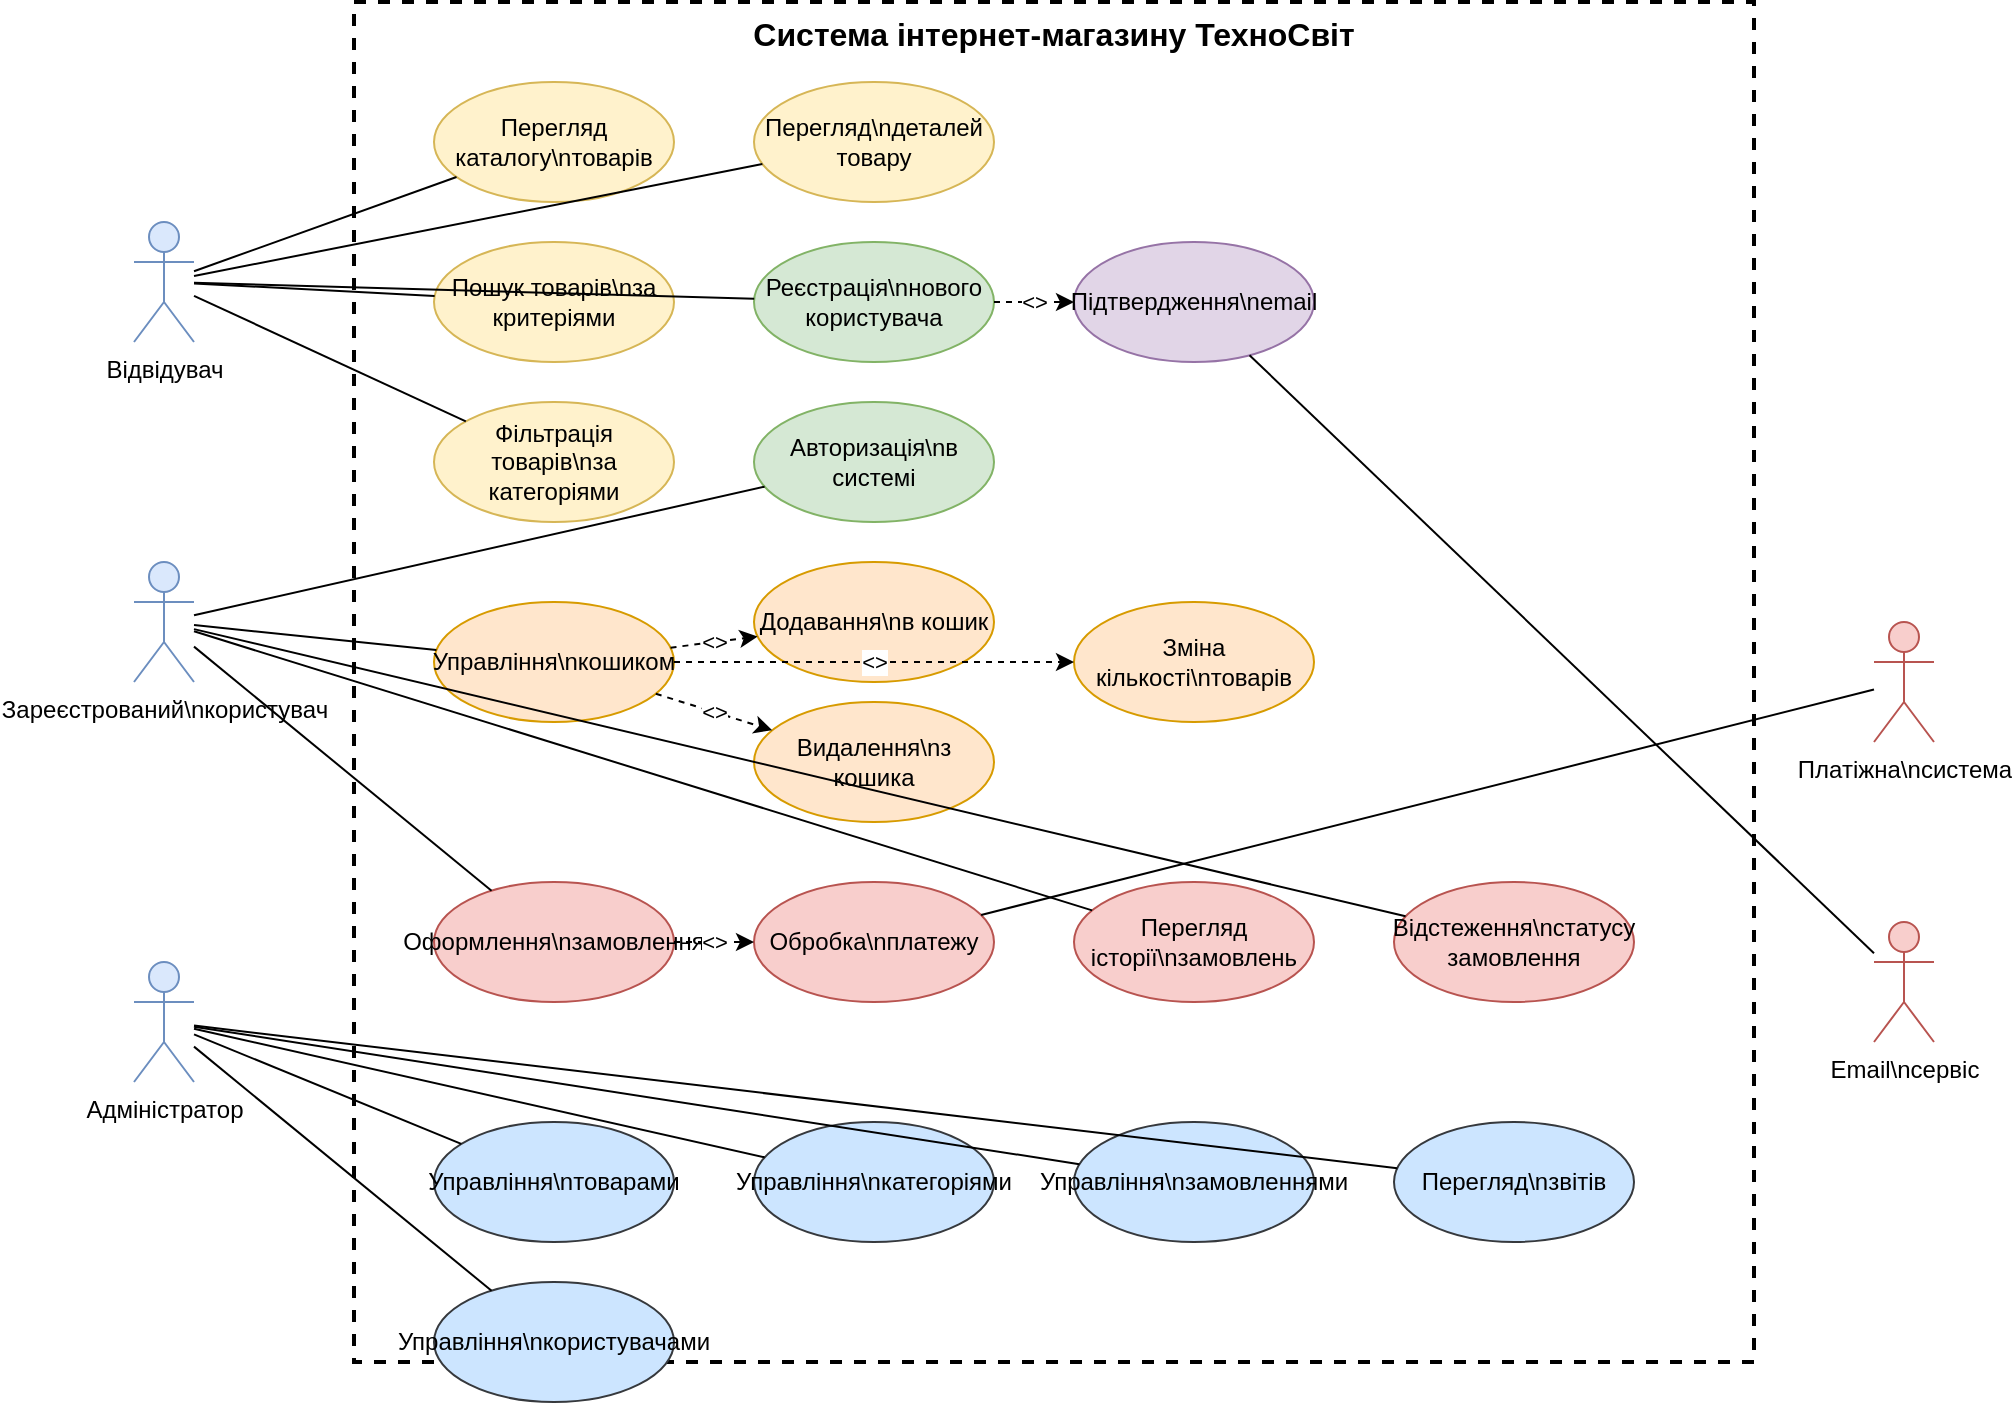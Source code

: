 <mxfile version="27.2.0" pages="8">
  <diagram id="usecase" name="Діаграма прецедентів системи ТехноСвіт">
    <mxGraphModel dx="1422" dy="827" grid="1" gridSize="10" guides="1" tooltips="1" connect="1" arrows="1" fold="1" page="1" pageScale="1" pageWidth="1169" pageHeight="827" math="0" shadow="0">
      <root>
        <mxCell id="0" />
        <mxCell id="1" parent="0" />
        <mxCell id="cell_2" value="Система інтернет-магазину ТехноСвіт" style="rounded=0;whiteSpace=wrap;html=1;fillColor=none;strokeColor=#000000;strokeWidth=2;dashed=1;fontSize=16;fontStyle=1;verticalAlign=top;" vertex="1" parent="1">
          <mxGeometry x="160" y="40" width="700" height="680" as="geometry" />
        </mxCell>
        <mxCell id="cell_3" value="Відвідувач" style="shape=umlActor;verticalLabelPosition=bottom;verticalAlign=top;html=1;outlineConnect=0;fillColor=#dae8fc;strokeColor=#6c8ebf;" vertex="1" parent="1">
          <mxGeometry x="50" y="150" width="30" height="60" as="geometry" />
        </mxCell>
        <mxCell id="cell_4" value="Зареєстрований\nкористувач" style="shape=umlActor;verticalLabelPosition=bottom;verticalAlign=top;html=1;outlineConnect=0;fillColor=#dae8fc;strokeColor=#6c8ebf;" vertex="1" parent="1">
          <mxGeometry x="50" y="320" width="30" height="60" as="geometry" />
        </mxCell>
        <mxCell id="cell_5" value="Адміністратор" style="shape=umlActor;verticalLabelPosition=bottom;verticalAlign=top;html=1;outlineConnect=0;fillColor=#dae8fc;strokeColor=#6c8ebf;" vertex="1" parent="1">
          <mxGeometry x="50" y="520" width="30" height="60" as="geometry" />
        </mxCell>
        <mxCell id="cell_6" value="Платіжна\nсистема" style="shape=umlActor;verticalLabelPosition=bottom;verticalAlign=top;html=1;outlineConnect=0;fillColor=#f8cecc;strokeColor=#b85450;" vertex="1" parent="1">
          <mxGeometry x="920" y="350" width="30" height="60" as="geometry" />
        </mxCell>
        <mxCell id="cell_7" value="Email\nсервіс" style="shape=umlActor;verticalLabelPosition=bottom;verticalAlign=top;html=1;outlineConnect=0;fillColor=#f8cecc;strokeColor=#b85450;" vertex="1" parent="1">
          <mxGeometry x="920" y="500" width="30" height="60" as="geometry" />
        </mxCell>
        <mxCell id="cell_8" value="Перегляд каталогу\nтоварів" style="ellipse;whiteSpace=wrap;html=1;fillColor=#fff2cc;strokeColor=#d6b656;" vertex="1" parent="1">
          <mxGeometry x="200" y="80" width="120" height="60" as="geometry" />
        </mxCell>
        <mxCell id="cell_9" value="Пошук товарів\nза критеріями" style="ellipse;whiteSpace=wrap;html=1;fillColor=#fff2cc;strokeColor=#d6b656;" vertex="1" parent="1">
          <mxGeometry x="200" y="160" width="120" height="60" as="geometry" />
        </mxCell>
        <mxCell id="cell_10" value="Фільтрація товарів\nза категоріями" style="ellipse;whiteSpace=wrap;html=1;fillColor=#fff2cc;strokeColor=#d6b656;" vertex="1" parent="1">
          <mxGeometry x="200" y="240" width="120" height="60" as="geometry" />
        </mxCell>
        <mxCell id="cell_11" value="Перегляд\nдеталей товару" style="ellipse;whiteSpace=wrap;html=1;fillColor=#fff2cc;strokeColor=#d6b656;" vertex="1" parent="1">
          <mxGeometry x="360" y="80" width="120" height="60" as="geometry" />
        </mxCell>
        <mxCell id="cell_12" value="Реєстрація\nнового користувача" style="ellipse;whiteSpace=wrap;html=1;fillColor=#d5e8d4;strokeColor=#82b366;" vertex="1" parent="1">
          <mxGeometry x="360" y="160" width="120" height="60" as="geometry" />
        </mxCell>
        <mxCell id="cell_13" value="Авторизація\nв системі" style="ellipse;whiteSpace=wrap;html=1;fillColor=#d5e8d4;strokeColor=#82b366;" vertex="1" parent="1">
          <mxGeometry x="360" y="240" width="120" height="60" as="geometry" />
        </mxCell>
        <mxCell id="cell_14" value="Підтвердження\nemail" style="ellipse;whiteSpace=wrap;html=1;fillColor=#e1d5e7;strokeColor=#9673a6;" vertex="1" parent="1">
          <mxGeometry x="520" y="160" width="120" height="60" as="geometry" />
        </mxCell>
        <mxCell id="cell_15" value="Управління\nкошиком" style="ellipse;whiteSpace=wrap;html=1;fillColor=#ffe6cc;strokeColor=#d79b00;" vertex="1" parent="1">
          <mxGeometry x="200" y="340" width="120" height="60" as="geometry" />
        </mxCell>
        <mxCell id="cell_16" value="Додавання\nв кошик" style="ellipse;whiteSpace=wrap;html=1;fillColor=#ffe6cc;strokeColor=#d79b00;" vertex="1" parent="1">
          <mxGeometry x="360" y="320" width="120" height="60" as="geometry" />
        </mxCell>
        <mxCell id="cell_17" value="Видалення\nз кошика" style="ellipse;whiteSpace=wrap;html=1;fillColor=#ffe6cc;strokeColor=#d79b00;" vertex="1" parent="1">
          <mxGeometry x="360" y="390" width="120" height="60" as="geometry" />
        </mxCell>
        <mxCell id="cell_18" value="Зміна кількості\nтоварів" style="ellipse;whiteSpace=wrap;html=1;fillColor=#ffe6cc;strokeColor=#d79b00;" vertex="1" parent="1">
          <mxGeometry x="520" y="340" width="120" height="60" as="geometry" />
        </mxCell>
        <mxCell id="cell_19" value="Оформлення\nзамовлення" style="ellipse;whiteSpace=wrap;html=1;fillColor=#f8cecc;strokeColor=#b85450;" vertex="1" parent="1">
          <mxGeometry x="200" y="480" width="120" height="60" as="geometry" />
        </mxCell>
        <mxCell id="cell_20" value="Обробка\nплатежу" style="ellipse;whiteSpace=wrap;html=1;fillColor=#f8cecc;strokeColor=#b85450;" vertex="1" parent="1">
          <mxGeometry x="360" y="480" width="120" height="60" as="geometry" />
        </mxCell>
        <mxCell id="cell_21" value="Перегляд історії\nзамовлень" style="ellipse;whiteSpace=wrap;html=1;fillColor=#f8cecc;strokeColor=#b85450;" vertex="1" parent="1">
          <mxGeometry x="520" y="480" width="120" height="60" as="geometry" />
        </mxCell>
        <mxCell id="cell_22" value="Відстеження\nстатусу замовлення" style="ellipse;whiteSpace=wrap;html=1;fillColor=#f8cecc;strokeColor=#b85450;" vertex="1" parent="1">
          <mxGeometry x="680" y="480" width="120" height="60" as="geometry" />
        </mxCell>
        <mxCell id="cell_23" value="Управління\nтоварами" style="ellipse;whiteSpace=wrap;html=1;fillColor=#cce5ff;strokeColor=#36393d;" vertex="1" parent="1">
          <mxGeometry x="200" y="600" width="120" height="60" as="geometry" />
        </mxCell>
        <mxCell id="cell_24" value="Управління\nкатегоріями" style="ellipse;whiteSpace=wrap;html=1;fillColor=#cce5ff;strokeColor=#36393d;" vertex="1" parent="1">
          <mxGeometry x="360" y="600" width="120" height="60" as="geometry" />
        </mxCell>
        <mxCell id="cell_25" value="Управління\nзамовленнями" style="ellipse;whiteSpace=wrap;html=1;fillColor=#cce5ff;strokeColor=#36393d;" vertex="1" parent="1">
          <mxGeometry x="520" y="600" width="120" height="60" as="geometry" />
        </mxCell>
        <mxCell id="cell_26" value="Перегляд\nзвітів" style="ellipse;whiteSpace=wrap;html=1;fillColor=#cce5ff;strokeColor=#36393d;" vertex="1" parent="1">
          <mxGeometry x="680" y="600" width="120" height="60" as="geometry" />
        </mxCell>
        <mxCell id="cell_27" value="Управління\nкористувачами" style="ellipse;whiteSpace=wrap;html=1;fillColor=#cce5ff;strokeColor=#36393d;" vertex="1" parent="1">
          <mxGeometry x="200" y="680" width="120" height="60" as="geometry" />
        </mxCell>
        <mxCell id="cell_28" value="&lt;&lt;include&gt;&gt;" style="endArrow=classic;html=1;rounded=0;dashed=1;" edge="1" parent="1" source="cell_15" target="cell_16">
          <mxGeometry width="50" height="50" relative="1" as="geometry" />
        </mxCell>
        <mxCell id="cell_29" value="&lt;&lt;include&gt;&gt;" style="endArrow=classic;html=1;rounded=0;dashed=1;" edge="1" parent="1" source="cell_15" target="cell_17">
          <mxGeometry width="50" height="50" relative="1" as="geometry" />
        </mxCell>
        <mxCell id="cell_30" value="&lt;&lt;include&gt;&gt;" style="endArrow=classic;html=1;rounded=0;dashed=1;" edge="1" parent="1" source="cell_15" target="cell_18">
          <mxGeometry width="50" height="50" relative="1" as="geometry" />
        </mxCell>
        <mxCell id="cell_31" value="&lt;&lt;include&gt;&gt;" style="endArrow=classic;html=1;rounded=0;dashed=1;" edge="1" parent="1" source="cell_19" target="cell_20">
          <mxGeometry width="50" height="50" relative="1" as="geometry" />
        </mxCell>
        <mxCell id="cell_32" value="&lt;&lt;include&gt;&gt;" style="endArrow=classic;html=1;rounded=0;dashed=1;" edge="1" parent="1" source="cell_12" target="cell_14">
          <mxGeometry width="50" height="50" relative="1" as="geometry" />
        </mxCell>
        <mxCell id="cell_33" value="" style="endArrow=none;html=1;rounded=0;" edge="1" parent="1" source="cell_3" target="cell_8">
          <mxGeometry relative="1" as="geometry" />
        </mxCell>
        <mxCell id="cell_34" value="" style="endArrow=none;html=1;rounded=0;" edge="1" parent="1" source="cell_3" target="cell_9">
          <mxGeometry relative="1" as="geometry" />
        </mxCell>
        <mxCell id="cell_35" value="" style="endArrow=none;html=1;rounded=0;" edge="1" parent="1" source="cell_3" target="cell_10">
          <mxGeometry relative="1" as="geometry" />
        </mxCell>
        <mxCell id="cell_36" value="" style="endArrow=none;html=1;rounded=0;" edge="1" parent="1" source="cell_3" target="cell_11">
          <mxGeometry relative="1" as="geometry" />
        </mxCell>
        <mxCell id="cell_37" value="" style="endArrow=none;html=1;rounded=0;" edge="1" parent="1" source="cell_3" target="cell_12">
          <mxGeometry relative="1" as="geometry" />
        </mxCell>
        <mxCell id="cell_38" value="" style="endArrow=none;html=1;rounded=0;" edge="1" parent="1" source="cell_4" target="cell_13">
          <mxGeometry relative="1" as="geometry" />
        </mxCell>
        <mxCell id="cell_39" value="" style="endArrow=none;html=1;rounded=0;" edge="1" parent="1" source="cell_4" target="cell_15">
          <mxGeometry relative="1" as="geometry" />
        </mxCell>
        <mxCell id="cell_40" value="" style="endArrow=none;html=1;rounded=0;" edge="1" parent="1" source="cell_4" target="cell_19">
          <mxGeometry relative="1" as="geometry" />
        </mxCell>
        <mxCell id="cell_41" value="" style="endArrow=none;html=1;rounded=0;" edge="1" parent="1" source="cell_4" target="cell_21">
          <mxGeometry relative="1" as="geometry" />
        </mxCell>
        <mxCell id="cell_42" value="" style="endArrow=none;html=1;rounded=0;" edge="1" parent="1" source="cell_4" target="cell_22">
          <mxGeometry relative="1" as="geometry" />
        </mxCell>
        <mxCell id="cell_43" value="" style="endArrow=none;html=1;rounded=0;" edge="1" parent="1" source="cell_5" target="cell_23">
          <mxGeometry relative="1" as="geometry" />
        </mxCell>
        <mxCell id="cell_44" value="" style="endArrow=none;html=1;rounded=0;" edge="1" parent="1" source="cell_5" target="cell_24">
          <mxGeometry relative="1" as="geometry" />
        </mxCell>
        <mxCell id="cell_45" value="" style="endArrow=none;html=1;rounded=0;" edge="1" parent="1" source="cell_5" target="cell_25">
          <mxGeometry relative="1" as="geometry" />
        </mxCell>
        <mxCell id="cell_46" value="" style="endArrow=none;html=1;rounded=0;" edge="1" parent="1" source="cell_5" target="cell_26">
          <mxGeometry relative="1" as="geometry" />
        </mxCell>
        <mxCell id="cell_47" value="" style="endArrow=none;html=1;rounded=0;" edge="1" parent="1" source="cell_5" target="cell_27">
          <mxGeometry relative="1" as="geometry" />
        </mxCell>
        <mxCell id="cell_48" value="" style="endArrow=none;html=1;rounded=0;" edge="1" parent="1" source="cell_6" target="cell_20">
          <mxGeometry relative="1" as="geometry" />
        </mxCell>
        <mxCell id="cell_49" value="" style="endArrow=none;html=1;rounded=0;" edge="1" parent="1" source="cell_7" target="cell_14">
          <mxGeometry relative="1" as="geometry" />
        </mxCell>
      </root>
    </mxGraphModel>
  </diagram>
  <diagram id="er" name="ER-діаграма бази даних системи">
    <mxGraphModel dx="3233" dy="1185" grid="1" gridSize="10" guides="1" tooltips="1" connect="1" arrows="1" fold="1" page="1" pageScale="1" pageWidth="1169" pageHeight="827" math="0" shadow="0">
      <root>
        <mxCell id="0" />
        <mxCell id="1" parent="0" />
        <mxCell id="cell_2" value="USERS" style="shape=table;startSize=30;container=1;collapsible=1;childLayout=tableLayout;fixedRows=1;rowLines=0;fontStyle=1;align=center;resizeLast=1;fillColor=#d5e8d4;strokeColor=#82b366;" parent="1" vertex="1">
          <mxGeometry x="50" y="50" width="180" height="240" as="geometry" />
        </mxCell>
        <mxCell id="cell_3" value="id: BIGINT(PK, AI)" style="text;strokeColor=none;fillColor=#ffcccc;align=left;verticalAlign=middle;spacingLeft=4;spacingRight=4;overflow=hidden;rotatable=0;points=[[0,0.5],[1,0.5]];portConstraint=eastwest;" parent="cell_2" vertex="1">
          <mxGeometry y="30" width="180" height="20" as="geometry" />
        </mxCell>
        <mxCell id="cell_4" value="name: VARCHAR(255)" style="text;strokeColor=none;fillColor=#ffffff;align=left;verticalAlign=middle;spacingLeft=4;spacingRight=4;overflow=hidden;rotatable=0;points=[[0,0.5],[1,0.5]];portConstraint=eastwest;" parent="cell_2" vertex="1">
          <mxGeometry y="50" width="180" height="20" as="geometry" />
        </mxCell>
        <mxCell id="cell_5" value="email: VARCHAR(255, UQ)" style="text;strokeColor=none;fillColor=#ffffff;align=left;verticalAlign=middle;spacingLeft=4;spacingRight=4;overflow=hidden;rotatable=0;points=[[0,0.5],[1,0.5]];portConstraint=eastwest;" parent="cell_2" vertex="1">
          <mxGeometry y="70" width="180" height="20" as="geometry" />
        </mxCell>
        <mxCell id="cell_6" value="email_verified_at: TIMESTAMP" style="text;strokeColor=none;fillColor=#ffffff;align=left;verticalAlign=middle;spacingLeft=4;spacingRight=4;overflow=hidden;rotatable=0;points=[[0,0.5],[1,0.5]];portConstraint=eastwest;" parent="cell_2" vertex="1">
          <mxGeometry y="90" width="180" height="20" as="geometry" />
        </mxCell>
        <mxCell id="cell_7" value="password: VARCHAR(255)" style="text;strokeColor=none;fillColor=#ffffff;align=left;verticalAlign=middle;spacingLeft=4;spacingRight=4;overflow=hidden;rotatable=0;points=[[0,0.5],[1,0.5]];portConstraint=eastwest;" parent="cell_2" vertex="1">
          <mxGeometry y="110" width="180" height="20" as="geometry" />
        </mxCell>
        <mxCell id="cell_8" value="is_admin: BOOLEAN" style="text;strokeColor=none;fillColor=#ffffff;align=left;verticalAlign=middle;spacingLeft=4;spacingRight=4;overflow=hidden;rotatable=0;points=[[0,0.5],[1,0.5]];portConstraint=eastwest;" parent="cell_2" vertex="1">
          <mxGeometry y="130" width="180" height="20" as="geometry" />
        </mxCell>
        <mxCell id="cell_9" value="phone: VARCHAR(20)" style="text;strokeColor=none;fillColor=#ffffff;align=left;verticalAlign=middle;spacingLeft=4;spacingRight=4;overflow=hidden;rotatable=0;points=[[0,0.5],[1,0.5]];portConstraint=eastwest;" parent="cell_2" vertex="1">
          <mxGeometry y="150" width="180" height="20" as="geometry" />
        </mxCell>
        <mxCell id="cell_10" value="address: TEXT" style="text;strokeColor=none;fillColor=#ffffff;align=left;verticalAlign=middle;spacingLeft=4;spacingRight=4;overflow=hidden;rotatable=0;points=[[0,0.5],[1,0.5]];portConstraint=eastwest;" parent="cell_2" vertex="1">
          <mxGeometry y="170" width="180" height="20" as="geometry" />
        </mxCell>
        <mxCell id="cell_11" value="created_at: TIMESTAMP" style="text;strokeColor=none;fillColor=#ffffff;align=left;verticalAlign=middle;spacingLeft=4;spacingRight=4;overflow=hidden;rotatable=0;points=[[0,0.5],[1,0.5]];portConstraint=eastwest;" parent="cell_2" vertex="1">
          <mxGeometry y="190" width="180" height="20" as="geometry" />
        </mxCell>
        <mxCell id="cell_12" value="updated_at: TIMESTAMP" style="text;strokeColor=none;fillColor=#ffffff;align=left;verticalAlign=middle;spacingLeft=4;spacingRight=4;overflow=hidden;rotatable=0;points=[[0,0.5],[1,0.5]];portConstraint=eastwest;" parent="cell_2" vertex="1">
          <mxGeometry y="210" width="180" height="20" as="geometry" />
        </mxCell>
        <mxCell id="cell_13" value="CATEGORIES" style="shape=table;startSize=30;container=1;collapsible=1;childLayout=tableLayout;fixedRows=1;rowLines=0;fontStyle=1;align=center;resizeLast=1;fillColor=#fff2cc;strokeColor=#d6b656;" parent="1" vertex="1">
          <mxGeometry x="820" y="70" width="180" height="190" as="geometry" />
        </mxCell>
        <mxCell id="cell_14" value="id: BIGINT(PK, AI)" style="text;strokeColor=none;fillColor=#ffcccc;align=left;verticalAlign=middle;spacingLeft=4;spacingRight=4;overflow=hidden;rotatable=0;points=[[0,0.5],[1,0.5]];portConstraint=eastwest;" parent="cell_13" vertex="1">
          <mxGeometry y="30" width="180" height="20" as="geometry" />
        </mxCell>
        <mxCell id="cell_15" value="name: VARCHAR(255)" style="text;strokeColor=none;fillColor=#ffffff;align=left;verticalAlign=middle;spacingLeft=4;spacingRight=4;overflow=hidden;rotatable=0;points=[[0,0.5],[1,0.5]];portConstraint=eastwest;" parent="cell_13" vertex="1">
          <mxGeometry y="50" width="180" height="20" as="geometry" />
        </mxCell>
        <mxCell id="cell_16" value="description: TEXT" style="text;strokeColor=none;fillColor=#ffffff;align=left;verticalAlign=middle;spacingLeft=4;spacingRight=4;overflow=hidden;rotatable=0;points=[[0,0.5],[1,0.5]];portConstraint=eastwest;" parent="cell_13" vertex="1">
          <mxGeometry y="70" width="180" height="20" as="geometry" />
        </mxCell>
        <mxCell id="cell_17" value="image_url: VARCHAR(500)" style="text;strokeColor=none;fillColor=#ffffff;align=left;verticalAlign=middle;spacingLeft=4;spacingRight=4;overflow=hidden;rotatable=0;points=[[0,0.5],[1,0.5]];portConstraint=eastwest;" parent="cell_13" vertex="1">
          <mxGeometry y="90" width="180" height="20" as="geometry" />
        </mxCell>
        <mxCell id="cell_18" value="is_active: BOOLEAN" style="text;strokeColor=none;fillColor=#ffffff;align=left;verticalAlign=middle;spacingLeft=4;spacingRight=4;overflow=hidden;rotatable=0;points=[[0,0.5],[1,0.5]];portConstraint=eastwest;" parent="cell_13" vertex="1">
          <mxGeometry y="110" width="180" height="20" as="geometry" />
        </mxCell>
        <mxCell id="cell_19" value="sort_order: INT" style="text;strokeColor=none;fillColor=#ffffff;align=left;verticalAlign=middle;spacingLeft=4;spacingRight=4;overflow=hidden;rotatable=0;points=[[0,0.5],[1,0.5]];portConstraint=eastwest;" parent="cell_13" vertex="1">
          <mxGeometry y="130" width="180" height="20" as="geometry" />
        </mxCell>
        <mxCell id="cell_20" value="created_at: TIMESTAMP" style="text;strokeColor=none;fillColor=#ffffff;align=left;verticalAlign=middle;spacingLeft=4;spacingRight=4;overflow=hidden;rotatable=0;points=[[0,0.5],[1,0.5]];portConstraint=eastwest;" parent="cell_13" vertex="1">
          <mxGeometry y="150" width="180" height="20" as="geometry" />
        </mxCell>
        <mxCell id="cell_21" value="updated_at: TIMESTAMP" style="text;strokeColor=none;fillColor=#ffffff;align=left;verticalAlign=middle;spacingLeft=4;spacingRight=4;overflow=hidden;rotatable=0;points=[[0,0.5],[1,0.5]];portConstraint=eastwest;" parent="cell_13" vertex="1">
          <mxGeometry y="170" width="180" height="20" as="geometry" />
        </mxCell>
        <mxCell id="cell_22" value="PRODUCTS" style="shape=table;startSize=30;container=1;collapsible=1;childLayout=tableLayout;fixedRows=1;rowLines=0;fontStyle=1;align=center;resizeLast=1;fillColor=#dae8fc;strokeColor=#6c8ebf;" parent="1" vertex="1">
          <mxGeometry x="590" y="50" width="180" height="280" as="geometry" />
        </mxCell>
        <mxCell id="cell_23" value="id: BIGINT(PK, AI)" style="text;strokeColor=none;fillColor=#ffcccc;align=left;verticalAlign=middle;spacingLeft=4;spacingRight=4;overflow=hidden;rotatable=0;points=[[0,0.5],[1,0.5]];portConstraint=eastwest;" parent="cell_22" vertex="1">
          <mxGeometry y="30" width="180" height="20" as="geometry" />
        </mxCell>
        <mxCell id="cell_24" value="category_id: BIGINT(FK)" style="text;strokeColor=none;fillColor=#ffffcc;align=left;verticalAlign=middle;spacingLeft=4;spacingRight=4;overflow=hidden;rotatable=0;points=[[0,0.5],[1,0.5]];portConstraint=eastwest;" parent="cell_22" vertex="1">
          <mxGeometry y="50" width="180" height="20" as="geometry" />
        </mxCell>
        <mxCell id="cell_25" value="name: VARCHAR(255)" style="text;strokeColor=none;fillColor=#ffffff;align=left;verticalAlign=middle;spacingLeft=4;spacingRight=4;overflow=hidden;rotatable=0;points=[[0,0.5],[1,0.5]];portConstraint=eastwest;" parent="cell_22" vertex="1">
          <mxGeometry y="70" width="180" height="20" as="geometry" />
        </mxCell>
        <mxCell id="cell_26" value="description: TEXT" style="text;strokeColor=none;fillColor=#ffffff;align=left;verticalAlign=middle;spacingLeft=4;spacingRight=4;overflow=hidden;rotatable=0;points=[[0,0.5],[1,0.5]];portConstraint=eastwest;" parent="cell_22" vertex="1">
          <mxGeometry y="90" width="180" height="20" as="geometry" />
        </mxCell>
        <mxCell id="cell_27" value="price: DECIMAL(10,2)" style="text;strokeColor=none;fillColor=#ffffff;align=left;verticalAlign=middle;spacingLeft=4;spacingRight=4;overflow=hidden;rotatable=0;points=[[0,0.5],[1,0.5]];portConstraint=eastwest;" parent="cell_22" vertex="1">
          <mxGeometry y="110" width="180" height="20" as="geometry" />
        </mxCell>
        <mxCell id="cell_28" value="sale_price: DECIMAL(10,2)" style="text;strokeColor=none;fillColor=#ffffff;align=left;verticalAlign=middle;spacingLeft=4;spacingRight=4;overflow=hidden;rotatable=0;points=[[0,0.5],[1,0.5]];portConstraint=eastwest;" parent="cell_22" vertex="1">
          <mxGeometry y="130" width="180" height="20" as="geometry" />
        </mxCell>
        <mxCell id="cell_29" value="stock_quantity: INT" style="text;strokeColor=none;fillColor=#ffffff;align=left;verticalAlign=middle;spacingLeft=4;spacingRight=4;overflow=hidden;rotatable=0;points=[[0,0.5],[1,0.5]];portConstraint=eastwest;" parent="cell_22" vertex="1">
          <mxGeometry y="150" width="180" height="20" as="geometry" />
        </mxCell>
        <mxCell id="cell_30" value="sku: VARCHAR(100, UQ)" style="text;strokeColor=none;fillColor=#ffffff;align=left;verticalAlign=middle;spacingLeft=4;spacingRight=4;overflow=hidden;rotatable=0;points=[[0,0.5],[1,0.5]];portConstraint=eastwest;" parent="cell_22" vertex="1">
          <mxGeometry y="170" width="180" height="20" as="geometry" />
        </mxCell>
        <mxCell id="cell_31" value="image_url: VARCHAR(500)" style="text;strokeColor=none;fillColor=#ffffff;align=left;verticalAlign=middle;spacingLeft=4;spacingRight=4;overflow=hidden;rotatable=0;points=[[0,0.5],[1,0.5]];portConstraint=eastwest;" parent="cell_22" vertex="1">
          <mxGeometry y="190" width="180" height="20" as="geometry" />
        </mxCell>
        <mxCell id="cell_32" value="official_image_url: VARCHAR(500)" style="text;strokeColor=none;fillColor=#ffffff;align=left;verticalAlign=middle;spacingLeft=4;spacingRight=4;overflow=hidden;rotatable=0;points=[[0,0.5],[1,0.5]];portConstraint=eastwest;" parent="cell_22" vertex="1">
          <mxGeometry y="210" width="180" height="20" as="geometry" />
        </mxCell>
        <mxCell id="cell_33" value="brand: VARCHAR(100)" style="text;strokeColor=none;fillColor=#ffffff;align=left;verticalAlign=middle;spacingLeft=4;spacingRight=4;overflow=hidden;rotatable=0;points=[[0,0.5],[1,0.5]];portConstraint=eastwest;" parent="cell_22" vertex="1">
          <mxGeometry y="230" width="180" height="20" as="geometry" />
        </mxCell>
        <mxCell id="cell_34" value="model: VARCHAR(100)" style="text;strokeColor=none;fillColor=#ffffff;align=left;verticalAlign=middle;spacingLeft=4;spacingRight=4;overflow=hidden;rotatable=0;points=[[0,0.5],[1,0.5]];portConstraint=eastwest;" parent="cell_22" vertex="1">
          <mxGeometry y="250" width="180" height="20" as="geometry" />
        </mxCell>
        <mxCell id="cell_35" value="is_active: BOOLEAN" style="text;strokeColor=none;fillColor=#ffffff;align=left;verticalAlign=middle;spacingLeft=4;spacingRight=4;overflow=hidden;rotatable=0;points=[[0,0.5],[1,0.5]];portConstraint=eastwest;" parent="cell_22" vertex="1">
          <mxGeometry y="270" width="180" height="20" as="geometry" />
        </mxCell>
        <mxCell id="cell_36" value="created_at: TIMESTAMP" style="text;strokeColor=none;fillColor=#ffffff;align=left;verticalAlign=middle;spacingLeft=4;spacingRight=4;overflow=hidden;rotatable=0;points=[[0,0.5],[1,0.5]];portConstraint=eastwest;" parent="cell_22" vertex="1">
          <mxGeometry y="290" width="180" height="20" as="geometry" />
        </mxCell>
        <mxCell id="cell_37" value="updated_at: TIMESTAMP" style="text;strokeColor=none;fillColor=#ffffff;align=left;verticalAlign=middle;spacingLeft=4;spacingRight=4;overflow=hidden;rotatable=0;points=[[0,0.5],[1,0.5]];portConstraint=eastwest;" parent="cell_22" vertex="1">
          <mxGeometry y="310" width="180" height="20" as="geometry" />
        </mxCell>
        <mxCell id="cell_38" value="ORDERS" style="shape=table;startSize=30;container=1;collapsible=1;childLayout=tableLayout;fixedRows=1;rowLines=0;fontStyle=1;align=center;resizeLast=1;fillColor=#f8cecc;strokeColor=#b85450;" parent="1" vertex="1">
          <mxGeometry x="50" y="370" width="180" height="260" as="geometry" />
        </mxCell>
        <mxCell id="cell_39" value="id: BIGINT(PK, AI)" style="text;strokeColor=none;fillColor=#ffcccc;align=left;verticalAlign=middle;spacingLeft=4;spacingRight=4;overflow=hidden;rotatable=0;points=[[0,0.5],[1,0.5]];portConstraint=eastwest;" parent="cell_38" vertex="1">
          <mxGeometry y="30" width="180" height="20" as="geometry" />
        </mxCell>
        <mxCell id="cell_40" value="user_id: BIGINT(FK)" style="text;strokeColor=none;fillColor=#ffffcc;align=left;verticalAlign=middle;spacingLeft=4;spacingRight=4;overflow=hidden;rotatable=0;points=[[0,0.5],[1,0.5]];portConstraint=eastwest;" parent="cell_38" vertex="1">
          <mxGeometry y="50" width="180" height="20" as="geometry" />
        </mxCell>
        <mxCell id="cell_41" value="order_number: VARCHAR(50, UQ)" style="text;strokeColor=none;fillColor=#ffffff;align=left;verticalAlign=middle;spacingLeft=4;spacingRight=4;overflow=hidden;rotatable=0;points=[[0,0.5],[1,0.5]];portConstraint=eastwest;" parent="cell_38" vertex="1">
          <mxGeometry y="70" width="180" height="20" as="geometry" />
        </mxCell>
        <mxCell id="cell_42" value="status: ENUM(pending,confirmed,processing,shipped,delivered,cancelled)" style="text;strokeColor=none;fillColor=#ffffff;align=left;verticalAlign=middle;spacingLeft=4;spacingRight=4;overflow=hidden;rotatable=0;points=[[0,0.5],[1,0.5]];portConstraint=eastwest;" parent="cell_38" vertex="1">
          <mxGeometry y="90" width="180" height="20" as="geometry" />
        </mxCell>
        <mxCell id="cell_43" value="total_amount: DECIMAL(10,2)" style="text;strokeColor=none;fillColor=#ffffff;align=left;verticalAlign=middle;spacingLeft=4;spacingRight=4;overflow=hidden;rotatable=0;points=[[0,0.5],[1,0.5]];portConstraint=eastwest;" parent="cell_38" vertex="1">
          <mxGeometry y="110" width="180" height="20" as="geometry" />
        </mxCell>
        <mxCell id="cell_44" value="shipping_address: TEXT" style="text;strokeColor=none;fillColor=#ffffff;align=left;verticalAlign=middle;spacingLeft=4;spacingRight=4;overflow=hidden;rotatable=0;points=[[0,0.5],[1,0.5]];portConstraint=eastwest;" parent="cell_38" vertex="1">
          <mxGeometry y="130" width="180" height="20" as="geometry" />
        </mxCell>
        <mxCell id="cell_45" value="billing_address: TEXT" style="text;strokeColor=none;fillColor=#ffffff;align=left;verticalAlign=middle;spacingLeft=4;spacingRight=4;overflow=hidden;rotatable=0;points=[[0,0.5],[1,0.5]];portConstraint=eastwest;" parent="cell_38" vertex="1">
          <mxGeometry y="150" width="180" height="20" as="geometry" />
        </mxCell>
        <mxCell id="cell_46" value="phone: VARCHAR(20)" style="text;strokeColor=none;fillColor=#ffffff;align=left;verticalAlign=middle;spacingLeft=4;spacingRight=4;overflow=hidden;rotatable=0;points=[[0,0.5],[1,0.5]];portConstraint=eastwest;" parent="cell_38" vertex="1">
          <mxGeometry y="170" width="180" height="20" as="geometry" />
        </mxCell>
        <mxCell id="cell_47" value="email: VARCHAR(255)" style="text;strokeColor=none;fillColor=#ffffff;align=left;verticalAlign=middle;spacingLeft=4;spacingRight=4;overflow=hidden;rotatable=0;points=[[0,0.5],[1,0.5]];portConstraint=eastwest;" parent="cell_38" vertex="1">
          <mxGeometry y="190" width="180" height="20" as="geometry" />
        </mxCell>
        <mxCell id="cell_48" value="payment_method: VARCHAR(50)" style="text;strokeColor=none;fillColor=#ffffff;align=left;verticalAlign=middle;spacingLeft=4;spacingRight=4;overflow=hidden;rotatable=0;points=[[0,0.5],[1,0.5]];portConstraint=eastwest;" parent="cell_38" vertex="1">
          <mxGeometry y="210" width="180" height="20" as="geometry" />
        </mxCell>
        <mxCell id="cell_49" value="payment_status: ENUM(pending,paid,failed,refunded)" style="text;strokeColor=none;fillColor=#ffffff;align=left;verticalAlign=middle;spacingLeft=4;spacingRight=4;overflow=hidden;rotatable=0;points=[[0,0.5],[1,0.5]];portConstraint=eastwest;" parent="cell_38" vertex="1">
          <mxGeometry y="230" width="180" height="20" as="geometry" />
        </mxCell>
        <mxCell id="cell_50" value="notes: TEXT" style="text;strokeColor=none;fillColor=#ffffff;align=left;verticalAlign=middle;spacingLeft=4;spacingRight=4;overflow=hidden;rotatable=0;points=[[0,0.5],[1,0.5]];portConstraint=eastwest;" parent="cell_38" vertex="1">
          <mxGeometry y="250" width="180" height="20" as="geometry" />
        </mxCell>
        <mxCell id="cell_51" value="created_at: TIMESTAMP" style="text;strokeColor=none;fillColor=#ffffff;align=left;verticalAlign=middle;spacingLeft=4;spacingRight=4;overflow=hidden;rotatable=0;points=[[0,0.5],[1,0.5]];portConstraint=eastwest;" parent="cell_38" vertex="1">
          <mxGeometry y="270" width="180" height="20" as="geometry" />
        </mxCell>
        <mxCell id="cell_52" value="updated_at: TIMESTAMP" style="text;strokeColor=none;fillColor=#ffffff;align=left;verticalAlign=middle;spacingLeft=4;spacingRight=4;overflow=hidden;rotatable=0;points=[[0,0.5],[1,0.5]];portConstraint=eastwest;" parent="cell_38" vertex="1">
          <mxGeometry y="290" width="180" height="20" as="geometry" />
        </mxCell>
        <mxCell id="cell_53" value="ORDER_ITEMS" style="shape=table;startSize=30;container=1;collapsible=1;childLayout=tableLayout;fixedRows=1;rowLines=0;fontStyle=1;align=center;resizeLast=1;fillColor=#e1d5e7;strokeColor=#9673a6;" parent="1" vertex="1">
          <mxGeometry x="350" y="390" width="180" height="230" as="geometry" />
        </mxCell>
        <mxCell id="cell_54" value="id: BIGINT(PK, AI)" style="text;strokeColor=none;fillColor=#ffcccc;align=left;verticalAlign=middle;spacingLeft=4;spacingRight=4;overflow=hidden;rotatable=0;points=[[0,0.5],[1,0.5]];portConstraint=eastwest;" parent="cell_53" vertex="1">
          <mxGeometry y="30" width="180" height="20" as="geometry" />
        </mxCell>
        <mxCell id="cell_55" value="order_id: BIGINT(FK)" style="text;strokeColor=none;fillColor=#ffffcc;align=left;verticalAlign=middle;spacingLeft=4;spacingRight=4;overflow=hidden;rotatable=0;points=[[0,0.5],[1,0.5]];portConstraint=eastwest;" parent="cell_53" vertex="1">
          <mxGeometry y="50" width="180" height="20" as="geometry" />
        </mxCell>
        <mxCell id="cell_56" value="product_id: BIGINT(FK)" style="text;strokeColor=none;fillColor=#ffffcc;align=left;verticalAlign=middle;spacingLeft=4;spacingRight=4;overflow=hidden;rotatable=0;points=[[0,0.5],[1,0.5]];portConstraint=eastwest;" parent="cell_53" vertex="1">
          <mxGeometry y="70" width="180" height="20" as="geometry" />
        </mxCell>
        <mxCell id="cell_57" value="quantity: INT" style="text;strokeColor=none;fillColor=#ffffff;align=left;verticalAlign=middle;spacingLeft=4;spacingRight=4;overflow=hidden;rotatable=0;points=[[0,0.5],[1,0.5]];portConstraint=eastwest;" parent="cell_53" vertex="1">
          <mxGeometry y="90" width="180" height="20" as="geometry" />
        </mxCell>
        <mxCell id="cell_58" value="price: DECIMAL(10,2)" style="text;strokeColor=none;fillColor=#ffffff;align=left;verticalAlign=middle;spacingLeft=4;spacingRight=4;overflow=hidden;rotatable=0;points=[[0,0.5],[1,0.5]];portConstraint=eastwest;" parent="cell_53" vertex="1">
          <mxGeometry y="110" width="180" height="20" as="geometry" />
        </mxCell>
        <mxCell id="cell_59" value="total: DECIMAL(10,2)" style="text;strokeColor=none;fillColor=#ffffff;align=left;verticalAlign=middle;spacingLeft=4;spacingRight=4;overflow=hidden;rotatable=0;points=[[0,0.5],[1,0.5]];portConstraint=eastwest;" parent="cell_53" vertex="1">
          <mxGeometry y="130" width="180" height="20" as="geometry" />
        </mxCell>
        <mxCell id="cell_60" value="product_name: VARCHAR(255)" style="text;strokeColor=none;fillColor=#ffffff;align=left;verticalAlign=middle;spacingLeft=4;spacingRight=4;overflow=hidden;rotatable=0;points=[[0,0.5],[1,0.5]];portConstraint=eastwest;" parent="cell_53" vertex="1">
          <mxGeometry y="150" width="180" height="20" as="geometry" />
        </mxCell>
        <mxCell id="cell_61" value="product_sku: VARCHAR(100)" style="text;strokeColor=none;fillColor=#ffffff;align=left;verticalAlign=middle;spacingLeft=4;spacingRight=4;overflow=hidden;rotatable=0;points=[[0,0.5],[1,0.5]];portConstraint=eastwest;" parent="cell_53" vertex="1">
          <mxGeometry y="170" width="180" height="20" as="geometry" />
        </mxCell>
        <mxCell id="cell_62" value="created_at: TIMESTAMP" style="text;strokeColor=none;fillColor=#ffffff;align=left;verticalAlign=middle;spacingLeft=4;spacingRight=4;overflow=hidden;rotatable=0;points=[[0,0.5],[1,0.5]];portConstraint=eastwest;" parent="cell_53" vertex="1">
          <mxGeometry y="190" width="180" height="20" as="geometry" />
        </mxCell>
        <mxCell id="cell_63" value="updated_at: TIMESTAMP" style="text;strokeColor=none;fillColor=#ffffff;align=left;verticalAlign=middle;spacingLeft=4;spacingRight=4;overflow=hidden;rotatable=0;points=[[0,0.5],[1,0.5]];portConstraint=eastwest;" parent="cell_53" vertex="1">
          <mxGeometry y="210" width="180" height="20" as="geometry" />
        </mxCell>
        <mxCell id="cell_64" value="CART_ITEMS" style="shape=table;startSize=30;container=1;collapsible=1;childLayout=tableLayout;fixedRows=1;rowLines=0;fontStyle=1;align=center;resizeLast=1;fillColor=#ffe6cc;strokeColor=#d79b00;" parent="1" vertex="1">
          <mxGeometry x="320" y="10" width="180" height="190" as="geometry" />
        </mxCell>
        <mxCell id="cell_65" value="id: BIGINT(PK, AI)" style="text;strokeColor=none;fillColor=#ffcccc;align=left;verticalAlign=middle;spacingLeft=4;spacingRight=4;overflow=hidden;rotatable=0;points=[[0,0.5],[1,0.5]];portConstraint=eastwest;" parent="cell_64" vertex="1">
          <mxGeometry y="30" width="180" height="20" as="geometry" />
        </mxCell>
        <mxCell id="cell_66" value="user_id: BIGINT(FK)" style="text;strokeColor=none;fillColor=#ffffcc;align=left;verticalAlign=middle;spacingLeft=4;spacingRight=4;overflow=hidden;rotatable=0;points=[[0,0.5],[1,0.5]];portConstraint=eastwest;" parent="cell_64" vertex="1">
          <mxGeometry y="50" width="180" height="20" as="geometry" />
        </mxCell>
        <mxCell id="cell_67" value="product_id: BIGINT(FK)" style="text;strokeColor=none;fillColor=#ffffcc;align=left;verticalAlign=middle;spacingLeft=4;spacingRight=4;overflow=hidden;rotatable=0;points=[[0,0.5],[1,0.5]];portConstraint=eastwest;" parent="cell_64" vertex="1">
          <mxGeometry y="70" width="180" height="20" as="geometry" />
        </mxCell>
        <mxCell id="cell_68" value="quantity: INT" style="text;strokeColor=none;fillColor=#ffffff;align=left;verticalAlign=middle;spacingLeft=4;spacingRight=4;overflow=hidden;rotatable=0;points=[[0,0.5],[1,0.5]];portConstraint=eastwest;" parent="cell_64" vertex="1">
          <mxGeometry y="90" width="180" height="20" as="geometry" />
        </mxCell>
        <mxCell id="cell_69" value="price: DECIMAL(10,2)" style="text;strokeColor=none;fillColor=#ffffff;align=left;verticalAlign=middle;spacingLeft=4;spacingRight=4;overflow=hidden;rotatable=0;points=[[0,0.5],[1,0.5]];portConstraint=eastwest;" parent="cell_64" vertex="1">
          <mxGeometry y="110" width="180" height="20" as="geometry" />
        </mxCell>
        <mxCell id="cell_70" value="session_id: VARCHAR(255)" style="text;strokeColor=none;fillColor=#ffffff;align=left;verticalAlign=middle;spacingLeft=4;spacingRight=4;overflow=hidden;rotatable=0;points=[[0,0.5],[1,0.5]];portConstraint=eastwest;" parent="cell_64" vertex="1">
          <mxGeometry y="130" width="180" height="20" as="geometry" />
        </mxCell>
        <mxCell id="cell_71" value="created_at: TIMESTAMP" style="text;strokeColor=none;fillColor=#ffffff;align=left;verticalAlign=middle;spacingLeft=4;spacingRight=4;overflow=hidden;rotatable=0;points=[[0,0.5],[1,0.5]];portConstraint=eastwest;" parent="cell_64" vertex="1">
          <mxGeometry y="150" width="180" height="20" as="geometry" />
        </mxCell>
        <mxCell id="cell_72" value="updated_at: TIMESTAMP" style="text;strokeColor=none;fillColor=#ffffff;align=left;verticalAlign=middle;spacingLeft=4;spacingRight=4;overflow=hidden;rotatable=0;points=[[0,0.5],[1,0.5]];portConstraint=eastwest;" parent="cell_64" vertex="1">
          <mxGeometry y="170" width="180" height="20" as="geometry" />
        </mxCell>
        <mxCell id="cell_74" value="N" style="endArrow=none;html=1;rounded=0;fontSize=12;fontStyle=1;" parent="1" edge="1">
          <mxGeometry width="50" height="50" relative="1" as="geometry">
            <mxPoint x="770" y="121" as="sourcePoint" />
            <mxPoint x="790" y="121" as="targetPoint" />
          </mxGeometry>
        </mxCell>
        <mxCell id="cell_75" value="" style="endArrow=none;html=1;rounded=0;strokeWidth=2;exitX=0;exitY=0.5;exitDx=0;exitDy=0;entryX=1;entryY=0.5;entryDx=0;entryDy=0;" parent="1" edge="1" target="cell_24" source="cell_14">
          <mxGeometry width="50" height="50" relative="1" as="geometry">
            <mxPoint x="500" y="140" as="sourcePoint" />
            <mxPoint x="780" y="120" as="targetPoint" />
          </mxGeometry>
        </mxCell>
        <mxCell id="cell_76" value="id" style="endArrow=none;html=1;rounded=0;fontSize=10;fontStyle=1;labelBackgroundColor=white;exitX=0;exitY=0.5;exitDx=0;exitDy=0;entryX=0;entryY=0.25;entryDx=0;entryDy=0;" parent="1" edge="1" target="cell_38" source="cell_3">
          <mxGeometry x="0.224" y="-9" width="50" height="50" relative="1" as="geometry">
            <mxPoint x="-50" y="225" as="sourcePoint" />
            <mxPoint x="-50" y="405" as="targetPoint" />
            <Array as="points">
              <mxPoint x="-50" y="90" />
              <mxPoint x="-50" y="435" />
            </Array>
            <mxPoint as="offset" />
          </mxGeometry>
        </mxCell>
        <mxCell id="cell_78" value="1" style="text;html=1;fontSize=12;fontStyle=1;align=center;verticalAlign=middle;" parent="1" vertex="1">
          <mxGeometry x="75" y="205" width="20" height="20" as="geometry" />
        </mxCell>
        <mxCell id="cell_79" value="N" style="text;html=1;fontSize=12;fontStyle=1;align=center;verticalAlign=middle;" parent="1" vertex="1">
          <mxGeometry x="75" y="360" width="20" height="20" as="geometry" />
        </mxCell>
        <mxCell id="cell_80" value="id" style="endArrow=none;html=1;rounded=0;fontSize=10;fontStyle=1;labelBackgroundColor=white;exitX=1;exitY=0.5;exitDx=0;exitDy=0;entryX=0;entryY=0.5;entryDx=0;entryDy=0;" parent="1" edge="1" target="cell_55" source="cell_41">
          <mxGeometry width="50" height="50" relative="1" as="geometry">
            <mxPoint x="200" y="420" as="sourcePoint" />
            <mxPoint x="320" y="470" as="targetPoint" />
          </mxGeometry>
        </mxCell>
        <mxCell id="cell_84" value="id" style="endArrow=none;html=1;rounded=0;fontSize=10;fontStyle=1;labelBackgroundColor=white;entryX=1;entryY=0.5;entryDx=0;entryDy=0;exitX=0;exitY=0.5;exitDx=0;exitDy=0;" parent="1" edge="1" target="cell_56" source="cell_23">
          <mxGeometry x="0.265" y="-2" width="50" height="50" relative="1" as="geometry">
            <mxPoint x="550" y="270" as="sourcePoint" />
            <mxPoint x="450" y="450" as="targetPoint" />
            <Array as="points">
              <mxPoint x="560" y="90" />
              <mxPoint x="560" y="470" />
            </Array>
            <mxPoint as="offset" />
          </mxGeometry>
        </mxCell>
        <mxCell id="cell_87" value="N" style="text;html=1;fontSize=12;fontStyle=1;align=center;verticalAlign=middle;" parent="1" vertex="1">
          <mxGeometry x="510" y="440" width="20" height="20" as="geometry" />
        </mxCell>
        <mxCell id="cell_88" value="id" style="endArrow=none;html=1;rounded=0;fontSize=10;fontStyle=1;labelBackgroundColor=white;entryX=0;entryY=0.5;entryDx=0;entryDy=0;exitX=1;exitY=0.5;exitDx=0;exitDy=0;" parent="1" edge="1" target="cell_66" source="cell_3">
          <mxGeometry width="50" height="50" relative="1" as="geometry">
            <mxPoint x="150" y="200" as="sourcePoint" />
            <mxPoint x="590" y="380" as="targetPoint" />
            <Array as="points">
              <mxPoint x="280" y="90" />
              <mxPoint x="280" y="70" />
            </Array>
          </mxGeometry>
        </mxCell>
        <mxCell id="cell_90" value="1" style="text;html=1;fontSize=12;fontStyle=1;align=center;verticalAlign=middle;" parent="1" vertex="1">
          <mxGeometry x="155" y="205" width="20" height="20" as="geometry" />
        </mxCell>
        <mxCell id="cell_93" value="product_id" style="endArrow=none;html=1;rounded=0;fontSize=10;fontStyle=1;labelBackgroundColor=white;entryX=1;entryY=0.5;entryDx=0;entryDy=0;exitX=0;exitY=0.5;exitDx=0;exitDy=0;" parent="1" edge="1" target="cell_67" source="cell_23">
          <mxGeometry width="50" height="50" relative="1" as="geometry">
            <mxPoint x="680" y="380" as="sourcePoint" />
            <mxPoint x="700" y="400" as="targetPoint" />
          </mxGeometry>
        </mxCell>
      </root>
    </mxGraphModel>
  </diagram>
  <diagram id="class" name="Діаграма класів системи ТехноСвіт">
    <mxGraphModel grid="1" page="1" gridSize="10" guides="1" tooltips="1" connect="1" arrows="1" fold="1" pageScale="1" pageWidth="1169" pageHeight="827" math="0" shadow="0">
      <root>
        <mxCell id="cell_78" value="*" style="resizable=0;html=1;align=left;verticalAlign=bottom;" connectable="0" vertex="1">
          <mxGeometry x="1" relative="1" as="geometry" />
        </mxCell>
        <mxCell id="1" parent="cell_78" />
      </root>
    </mxGraphModel>
  </diagram>
  <diagram id="sequence" name="Діаграма послідовності - Додавання в кошик">
    <mxGraphModel dx="1422" dy="827" grid="1" gridSize="10" guides="1" tooltips="1" connect="1" arrows="1" fold="1" page="1" pageScale="1" pageWidth="1169" pageHeight="827" math="0" shadow="0">
      <root>
        <mxCell id="0" />
        <mxCell id="1" parent="0" />
        <mxCell id="cell_2" value="Користувач" style="shape=umlLifeline;perimeter=lifelinePerimeter;whiteSpace=wrap;html=1;container=1;collapsible=0;recursiveResize=0;outlineConnect=0;fillColor=#dae8fc;strokeColor=#6c8ebf;" vertex="1" parent="1">
          <mxGeometry x="80" y="80" width="100" height="400" as="geometry" />
        </mxCell>
        <mxCell id="cell_3" value="Веб-інтерфейс" style="shape=umlLifeline;perimeter=lifelinePerimeter;whiteSpace=wrap;html=1;container=1;collapsible=0;recursiveResize=0;outlineConnect=0;fillColor=#d5e8d4;strokeColor=#82b366;" vertex="1" parent="1">
          <mxGeometry x="240" y="80" width="100" height="400" as="geometry" />
        </mxCell>
        <mxCell id="cell_4" value="Контролер" style="shape=umlLifeline;perimeter=lifelinePerimeter;whiteSpace=wrap;html=1;container=1;collapsible=0;recursiveResize=0;outlineConnect=0;fillColor=#fff2cc;strokeColor=#d6b656;" vertex="1" parent="1">
          <mxGeometry x="400" y="80" width="100" height="400" as="geometry" />
        </mxCell>
        <mxCell id="cell_5" value="Модель" style="shape=umlLifeline;perimeter=lifelinePerimeter;whiteSpace=wrap;html=1;container=1;collapsible=0;recursiveResize=0;outlineConnect=0;fillColor=#f8cecc;strokeColor=#b85450;" vertex="1" parent="1">
          <mxGeometry x="560" y="80" width="100" height="400" as="geometry" />
        </mxCell>
        <mxCell id="cell_6" value="База даних" style="shape=umlLifeline;perimeter=lifelinePerimeter;whiteSpace=wrap;html=1;container=1;collapsible=0;recursiveResize=0;outlineConnect=0;fillColor=#e1d5e7;strokeColor=#9673a6;" vertex="1" parent="1">
          <mxGeometry x="720" y="80" width="100" height="400" as="geometry" />
        </mxCell>
        <mxCell id="cell_7" value="Додати в кошик" style="html=1;verticalAlign=bottom;endArrow=block;rounded=0;" edge="1" parent="1">
          <mxGeometry width="80" relative="1" as="geometry">
            <mxPoint x="130" y="150" as="sourcePoint" />
            <mxPoint x="290" y="150" as="targetPoint" />
          </mxGeometry>
        </mxCell>
        <mxCell id="cell_8" value="POST /cart/add" style="html=1;verticalAlign=bottom;endArrow=block;rounded=0;" edge="1" parent="1">
          <mxGeometry width="80" relative="1" as="geometry">
            <mxPoint x="290" y="180" as="sourcePoint" />
            <mxPoint x="450" y="180" as="targetPoint" />
          </mxGeometry>
        </mxCell>
        <mxCell id="cell_9" value="validate(data)" style="html=1;verticalAlign=bottom;endArrow=block;rounded=0;" edge="1" parent="1">
          <mxGeometry width="80" relative="1" as="geometry">
            <mxPoint x="450" y="210" as="sourcePoint" />
            <mxPoint x="610" y="210" as="targetPoint" />
          </mxGeometry>
        </mxCell>
        <mxCell id="cell_10" value="save(cartItem)" style="html=1;verticalAlign=bottom;endArrow=block;rounded=0;" edge="1" parent="1">
          <mxGeometry width="80" relative="1" as="geometry">
            <mxPoint x="610" y="240" as="sourcePoint" />
            <mxPoint x="770" y="240" as="targetPoint" />
          </mxGeometry>
        </mxCell>
        <mxCell id="cell_11" value="success" style="html=1;verticalAlign=bottom;endArrow=block;rounded=0;dashed=1;" edge="1" parent="1">
          <mxGeometry width="80" relative="1" as="geometry">
            <mxPoint x="770" y="270" as="sourcePoint" />
            <mxPoint x="610" y="270" as="targetPoint" />
          </mxGeometry>
        </mxCell>
        <mxCell id="cell_12" value="redirect" style="html=1;verticalAlign=bottom;endArrow=block;rounded=0;dashed=1;" edge="1" parent="1">
          <mxGeometry width="80" relative="1" as="geometry">
            <mxPoint x="450" y="300" as="sourcePoint" />
            <mxPoint x="290" y="300" as="targetPoint" />
          </mxGeometry>
        </mxCell>
        <mxCell id="cell_13" value="показати кошик" style="html=1;verticalAlign=bottom;endArrow=block;rounded=0;dashed=1;" edge="1" parent="1">
          <mxGeometry width="80" relative="1" as="geometry">
            <mxPoint x="290" y="330" as="sourcePoint" />
            <mxPoint x="130" y="330" as="targetPoint" />
          </mxGeometry>
        </mxCell>
      </root>
    </mxGraphModel>
  </diagram>
  <diagram id="activity" name="Діаграма діяльності - Процес покупки">
    <mxGraphModel dx="1422" dy="827" grid="1" gridSize="10" guides="1" tooltips="1" connect="1" arrows="1" fold="1" page="1" pageScale="1" pageWidth="1169" pageHeight="827" math="0" shadow="0">
      <root>
        <mxCell id="0" />
        <mxCell id="1" parent="0" />
        <mxCell id="cell_2" value="" style="ellipse;fillColor=#000000;strokeColor=#000000;" vertex="1" parent="1">
          <mxGeometry x="400" y="20" width="20" height="20" as="geometry" />
        </mxCell>
        <mxCell id="cell_3" value="Відкрити веб-сайт\nінтернет-магазину" style="rounded=1;whiteSpace=wrap;html=1;fillColor=#dae8fc;strokeColor=#6c8ebf;" vertex="1" parent="1">
          <mxGeometry x="340" y="60" width="140" height="60" as="geometry" />
        </mxCell>
        <mxCell id="cell_4" value="Переглянути\nкатегорії товарів" style="rounded=1;whiteSpace=wrap;html=1;fillColor=#d5e8d4;strokeColor=#82b366;" vertex="1" parent="1">
          <mxGeometry x="340" y="140" width="140" height="60" as="geometry" />
        </mxCell>
        <mxCell id="cell_5" value="Потрібен\nпошук?" style="rhombus;whiteSpace=wrap;html=1;fillColor=#fff2cc;strokeColor=#d6b656;" vertex="1" parent="1">
          <mxGeometry x="360" y="220" width="100" height="80" as="geometry" />
        </mxCell>
        <mxCell id="cell_6" value="Шукати товари\nза критеріями" style="rounded=1;whiteSpace=wrap;html=1;fillColor=#ffe6cc;strokeColor=#d79b00;" vertex="1" parent="1">
          <mxGeometry x="140" y="230" width="140" height="60" as="geometry" />
        </mxCell>
        <mxCell id="cell_7" value="Фільтрувати\nтовари" style="rounded=1;whiteSpace=wrap;html=1;fillColor=#e1d5e7;strokeColor=#9673a6;" vertex="1" parent="1">
          <mxGeometry x="540" y="230" width="140" height="60" as="geometry" />
        </mxCell>
        <mxCell id="cell_8" value="Вибрати товар\nдля перегляду" style="rounded=1;whiteSpace=wrap;html=1;fillColor=#d5e8d4;strokeColor=#82b366;" vertex="1" parent="1">
          <mxGeometry x="340" y="320" width="140" height="60" as="geometry" />
        </mxCell>
        <mxCell id="cell_9" value="Переглянути\nдеталі товару" style="rounded=1;whiteSpace=wrap;html=1;fillColor=#dae8fc;strokeColor=#6c8ebf;" vertex="1" parent="1">
          <mxGeometry x="340" y="400" width="140" height="60" as="geometry" />
        </mxCell>
        <mxCell id="cell_10" value="Купити\nтовар?" style="rhombus;whiteSpace=wrap;html=1;fillColor=#fff2cc;strokeColor=#d6b656;" vertex="1" parent="1">
          <mxGeometry x="360" y="480" width="100" height="80" as="geometry" />
        </mxCell>
        <mxCell id="cell_11" value="Користувач\nавторизований?" style="rhombus;whiteSpace=wrap;html=1;fillColor=#f8cecc;strokeColor=#b85450;" vertex="1" parent="1">
          <mxGeometry x="360" y="580" width="100" height="80" as="geometry" />
        </mxCell>
        <mxCell id="cell_12" value="Зареєструватись\nабо увійти" style="rounded=1;whiteSpace=wrap;html=1;fillColor=#f8cecc;strokeColor=#b85450;" vertex="1" parent="1">
          <mxGeometry x="140" y="590" width="140" height="60" as="geometry" />
        </mxCell>
        <mxCell id="cell_13" value="Додати товар\nв кошик" style="rounded=1;whiteSpace=wrap;html=1;fillColor=#ffe6cc;strokeColor=#d79b00;" vertex="1" parent="1">
          <mxGeometry x="340" y="680" width="140" height="60" as="geometry" />
        </mxCell>
        <mxCell id="cell_14" value="Продовжити\nпокупки?" style="rhombus;whiteSpace=wrap;html=1;fillColor=#fff2cc;strokeColor=#d6b656;" vertex="1" parent="1">
          <mxGeometry x="360" y="760" width="100" height="80" as="geometry" />
        </mxCell>
        <mxCell id="cell_15" value="Переглянути\nкошик" style="rounded=1;whiteSpace=wrap;html=1;fillColor=#e1d5e7;strokeColor=#9673a6;" vertex="1" parent="1">
          <mxGeometry x="340" y="860" width="140" height="60" as="geometry" />
        </mxCell>
        <mxCell id="cell_16" value="Перейти до\nоформлення\nзамовлення" style="rounded=1;whiteSpace=wrap;html=1;fillColor=#e1d5e7;strokeColor=#9673a6;" vertex="1" parent="1">
          <mxGeometry x="340" y="940" width="140" height="60" as="geometry" />
        </mxCell>
        <mxCell id="cell_17" value="Заповнити\nдані доставки" style="rounded=1;whiteSpace=wrap;html=1;fillColor=#dae8fc;strokeColor=#6c8ebf;" vertex="1" parent="1">
          <mxGeometry x="340" y="1020" width="140" height="60" as="geometry" />
        </mxCell>
        <mxCell id="cell_18" value="Вибрати\nспосіб оплати" style="rounded=1;whiteSpace=wrap;html=1;fillColor=#ffe6cc;strokeColor=#d79b00;" vertex="1" parent="1">
          <mxGeometry x="340" y="1100" width="140" height="60" as="geometry" />
        </mxCell>
        <mxCell id="cell_19" value="Обробити\nплатіж" style="rounded=1;whiteSpace=wrap;html=1;fillColor=#f8cecc;strokeColor=#b85450;" vertex="1" parent="1">
          <mxGeometry x="340" y="1180" width="140" height="60" as="geometry" />
        </mxCell>
        <mxCell id="cell_20" value="Платіж\nуспішний?" style="rhombus;whiteSpace=wrap;html=1;fillColor=#fff2cc;strokeColor=#d6b656;" vertex="1" parent="1">
          <mxGeometry x="360" y="1260" width="100" height="80" as="geometry" />
        </mxCell>
        <mxCell id="cell_21" value="Створити\nзамовлення" style="rounded=1;whiteSpace=wrap;html=1;fillColor=#d5e8d4;strokeColor=#82b366;" vertex="1" parent="1">
          <mxGeometry x="340" y="1360" width="140" height="60" as="geometry" />
        </mxCell>
        <mxCell id="cell_22" value="Надіслати\nпідтвердження\nна email" style="rounded=1;whiteSpace=wrap;html=1;fillColor=#d5e8d4;strokeColor=#82b366;" vertex="1" parent="1">
          <mxGeometry x="340" y="1440" width="140" height="60" as="geometry" />
        </mxCell>
        <mxCell id="cell_23" value="Показати\nпомилку оплати" style="rounded=1;whiteSpace=wrap;html=1;fillColor=#f8cecc;strokeColor=#b85450;" vertex="1" parent="1">
          <mxGeometry x="540" y="1270" width="140" height="60" as="geometry" />
        </mxCell>
        <mxCell id="cell_24" value="" style="ellipse;html=1;shape=endState;fillColor=#000000;strokeColor=#000000;" vertex="1" parent="1">
          <mxGeometry x="400" y="1520" width="20" height="20" as="geometry" />
        </mxCell>
        <mxCell id="cell_25" value="" style="ellipse;html=1;shape=endState;fillColor=#000000;strokeColor=#000000;" vertex="1" parent="1">
          <mxGeometry x="600" y="1360" width="20" height="20" as="geometry" />
        </mxCell>
        <mxCell id="cell_26" value="" style="ellipse;html=1;shape=endState;fillColor=#000000;strokeColor=#000000;" vertex="1" parent="1">
          <mxGeometry x="600" y="520" width="20" height="20" as="geometry" />
        </mxCell>
        <mxCell id="cell_27" value="" style="endArrow=classic;html=1;rounded=0;" edge="1" parent="1" source="cell_2" target="cell_3">
          <mxGeometry width="50" height="50" relative="1" as="geometry" />
        </mxCell>
        <mxCell id="cell_28" value="" style="endArrow=classic;html=1;rounded=0;" edge="1" parent="1" source="cell_3" target="cell_4">
          <mxGeometry width="50" height="50" relative="1" as="geometry" />
        </mxCell>
        <mxCell id="cell_29" value="" style="endArrow=classic;html=1;rounded=0;" edge="1" parent="1" source="cell_4" target="cell_5">
          <mxGeometry width="50" height="50" relative="1" as="geometry" />
        </mxCell>
        <mxCell id="cell_30" value="Так" style="endArrow=classic;html=1;rounded=0;" edge="1" parent="1" source="cell_5" target="cell_6">
          <mxGeometry width="50" height="50" relative="1" as="geometry" />
        </mxCell>
        <mxCell id="cell_31" value="Ні, фільтр" style="endArrow=classic;html=1;rounded=0;" edge="1" parent="1" source="cell_5" target="cell_7">
          <mxGeometry width="50" height="50" relative="1" as="geometry" />
        </mxCell>
        <mxCell id="cell_32" value="" style="endArrow=classic;html=1;rounded=0;" edge="1" parent="1" source="cell_6" target="cell_8">
          <mxGeometry width="50" height="50" relative="1" as="geometry">
            <mxPoint x="280" y="290" as="sourcePoint" />
            <mxPoint x="340" y="340" as="targetPoint" />
          </mxGeometry>
        </mxCell>
        <mxCell id="cell_33" value="" style="endArrow=classic;html=1;rounded=0;" edge="1" parent="1" source="cell_7" target="cell_8">
          <mxGeometry width="50" height="50" relative="1" as="geometry">
            <mxPoint x="540" y="290" as="sourcePoint" />
            <mxPoint x="480" y="340" as="targetPoint" />
          </mxGeometry>
        </mxCell>
        <mxCell id="cell_34" value="" style="endArrow=classic;html=1;rounded=0;" edge="1" parent="1" source="cell_8" target="cell_9">
          <mxGeometry width="50" height="50" relative="1" as="geometry" />
        </mxCell>
        <mxCell id="cell_35" value="" style="endArrow=classic;html=1;rounded=0;" edge="1" parent="1" source="cell_9" target="cell_10">
          <mxGeometry width="50" height="50" relative="1" as="geometry" />
        </mxCell>
        <mxCell id="cell_36" value="Так" style="endArrow=classic;html=1;rounded=0;" edge="1" parent="1" source="cell_10" target="cell_11">
          <mxGeometry width="50" height="50" relative="1" as="geometry" />
        </mxCell>
        <mxCell id="cell_37" value="Ні" style="endArrow=classic;html=1;rounded=0;" edge="1" parent="1" source="cell_10" target="cell_26">
          <mxGeometry width="50" height="50" relative="1" as="geometry" />
        </mxCell>
        <mxCell id="cell_38" value="Ні" style="endArrow=classic;html=1;rounded=0;" edge="1" parent="1" source="cell_11" target="cell_12">
          <mxGeometry width="50" height="50" relative="1" as="geometry" />
        </mxCell>
        <mxCell id="cell_39" value="Так" style="endArrow=classic;html=1;rounded=0;" edge="1" parent="1" source="cell_11" target="cell_13">
          <mxGeometry width="50" height="50" relative="1" as="geometry" />
        </mxCell>
        <mxCell id="cell_40" value="" style="endArrow=classic;html=1;rounded=0;" edge="1" parent="1" source="cell_12" target="cell_13">
          <mxGeometry width="50" height="50" relative="1" as="geometry">
            <mxPoint x="280" y="650" as="sourcePoint" />
            <mxPoint x="340" y="700" as="targetPoint" />
          </mxGeometry>
        </mxCell>
        <mxCell id="cell_41" value="" style="endArrow=classic;html=1;rounded=0;" edge="1" parent="1" source="cell_13" target="cell_14">
          <mxGeometry width="50" height="50" relative="1" as="geometry" />
        </mxCell>
        <mxCell id="cell_42" value="Так" style="endArrow=classic;html=1;rounded=0;" edge="1" parent="1" source="cell_14" target="cell_4">
          <mxGeometry width="50" height="50" relative="1" as="geometry">
            <mxPoint x="360" y="800" as="sourcePoint" />
            <mxPoint x="200" y="170" as="targetPoint" />
            <Array as="points">
              <mxPoint x="200" y="800" />
              <mxPoint x="200" y="170" />
            </Array>
          </mxGeometry>
        </mxCell>
        <mxCell id="cell_43" value="Ні" style="endArrow=classic;html=1;rounded=0;" edge="1" parent="1" source="cell_14" target="cell_15">
          <mxGeometry width="50" height="50" relative="1" as="geometry" />
        </mxCell>
        <mxCell id="cell_44" value="" style="endArrow=classic;html=1;rounded=0;" edge="1" parent="1" source="cell_15" target="cell_16">
          <mxGeometry width="50" height="50" relative="1" as="geometry" />
        </mxCell>
        <mxCell id="cell_45" value="" style="endArrow=classic;html=1;rounded=0;" edge="1" parent="1" source="cell_16" target="cell_17">
          <mxGeometry width="50" height="50" relative="1" as="geometry" />
        </mxCell>
        <mxCell id="cell_46" value="" style="endArrow=classic;html=1;rounded=0;" edge="1" parent="1" source="cell_17" target="cell_18">
          <mxGeometry width="50" height="50" relative="1" as="geometry" />
        </mxCell>
        <mxCell id="cell_47" value="" style="endArrow=classic;html=1;rounded=0;" edge="1" parent="1" source="cell_18" target="cell_19">
          <mxGeometry width="50" height="50" relative="1" as="geometry" />
        </mxCell>
        <mxCell id="cell_48" value="" style="endArrow=classic;html=1;rounded=0;" edge="1" parent="1" source="cell_19" target="cell_20">
          <mxGeometry width="50" height="50" relative="1" as="geometry" />
        </mxCell>
        <mxCell id="cell_49" value="Так" style="endArrow=classic;html=1;rounded=0;" edge="1" parent="1" source="cell_20" target="cell_21">
          <mxGeometry width="50" height="50" relative="1" as="geometry" />
        </mxCell>
        <mxCell id="cell_50" value="Ні" style="endArrow=classic;html=1;rounded=0;" edge="1" parent="1" source="cell_20" target="cell_23">
          <mxGeometry width="50" height="50" relative="1" as="geometry" />
        </mxCell>
        <mxCell id="cell_51" value="" style="endArrow=classic;html=1;rounded=0;" edge="1" parent="1" source="cell_21" target="cell_22">
          <mxGeometry width="50" height="50" relative="1" as="geometry" />
        </mxCell>
        <mxCell id="cell_52" value="" style="endArrow=classic;html=1;rounded=0;" edge="1" parent="1" source="cell_22" target="cell_24">
          <mxGeometry width="50" height="50" relative="1" as="geometry" />
        </mxCell>
        <mxCell id="cell_53" value="" style="endArrow=classic;html=1;rounded=0;" edge="1" parent="1" source="cell_23" target="cell_25">
          <mxGeometry width="50" height="50" relative="1" as="geometry" />
        </mxCell>
      </root>
    </mxGraphModel>
  </diagram>
  <diagram id="dfd" name="DFD діаграма - Потоки даних системи">
    <mxGraphModel dx="2348" dy="1504" grid="1" gridSize="10" guides="1" tooltips="1" connect="1" arrows="1" fold="1" page="1" pageScale="1" pageWidth="1169" pageHeight="827" math="0" shadow="0">
      <root>
        <mxCell id="0" />
        <mxCell id="1" parent="0" />
        <mxCell id="cell_2" value="Клієнт" style="rounded=0;whiteSpace=wrap;html=1;fontStyle=1;" parent="1" vertex="1">
          <mxGeometry x="-180" y="110" width="80" height="50" as="geometry" />
        </mxCell>
        <mxCell id="cell_3" value="Відвідувач" style="rounded=0;whiteSpace=wrap;html=1;fontStyle=1;" parent="1" vertex="1">
          <mxGeometry x="-180" y="210" width="80" height="50" as="geometry" />
        </mxCell>
        <mxCell id="cell_4" value="Адміністратор" style="rounded=0;whiteSpace=wrap;html=1;fontStyle=1;" parent="1" vertex="1">
          <mxGeometry x="-180" y="310" width="80" height="50" as="geometry" />
        </mxCell>
        <mxCell id="cell_5" value="Платіжна\nсистема" style="rounded=0;whiteSpace=wrap;html=1;fontStyle=1;" parent="1" vertex="1">
          <mxGeometry x="545" y="670" width="80" height="50" as="geometry" />
        </mxCell>
        <mxCell id="cell_6" value="Постачальник" style="rounded=0;whiteSpace=wrap;html=1;fontStyle=1;" parent="1" vertex="1">
          <mxGeometry x="-180" y="460" width="80" height="50" as="geometry" />
        </mxCell>
        <mxCell id="cell_7" value="1.0\nАвтентифікація\nта авторизація" style="ellipse;whiteSpace=wrap;html=1;" parent="1" vertex="1">
          <mxGeometry x="170" y="-40" width="100" height="80" as="geometry" />
        </mxCell>
        <mxCell id="cell_8" value="2.0\nУправління\nкаталогом товарів" style="ellipse;whiteSpace=wrap;html=1;" parent="1" vertex="1">
          <mxGeometry x="150" y="310" width="100" height="80" as="geometry" />
        </mxCell>
        <mxCell id="cell_9" value="3.0\nПошук та\nфільтрація товарів" style="ellipse;whiteSpace=wrap;html=1;" parent="1" vertex="1">
          <mxGeometry x="220" y="75" width="100" height="80" as="geometry" />
        </mxCell>
        <mxCell id="cell_10" value="4.0\nУправління\nкошиком" style="ellipse;whiteSpace=wrap;html=1;" parent="1" vertex="1">
          <mxGeometry x="560" y="265" width="100" height="80" as="geometry" />
        </mxCell>
        <mxCell id="cell_11" value="5.0\nОбробка\nзамовлень" style="ellipse;whiteSpace=wrap;html=1;" parent="1" vertex="1">
          <mxGeometry x="500" y="380" width="100" height="80" as="geometry" />
        </mxCell>
        <mxCell id="cell_12" value="6.0\nОбробка\nплатежів" style="ellipse;whiteSpace=wrap;html=1;" parent="1" vertex="1">
          <mxGeometry x="545" y="550" width="100" height="80" as="geometry" />
        </mxCell>
        <mxCell id="cell_13" value="7.0\nУправління\nтоварними запасами" style="ellipse;whiteSpace=wrap;html=1;" parent="1" vertex="1">
          <mxGeometry x="140" y="560" width="100" height="80" as="geometry" />
        </mxCell>
        <mxCell id="cell_14" value="8.0\nЗвітність та\nаналітика" style="ellipse;whiteSpace=wrap;html=1;" parent="1" vertex="1">
          <mxGeometry x="180" y="420" width="100" height="80" as="geometry" />
        </mxCell>
        <mxCell id="cell_15" value="D1 | Користувачі" style="shape=partialRectangle;whiteSpace=wrap;html=1;left=0;right=0;" parent="1" vertex="1">
          <mxGeometry x="790" y="40" width="120" height="30" as="geometry" />
        </mxCell>
        <mxCell id="cell_16" value="D2 | Товари" style="shape=partialRectangle;whiteSpace=wrap;html=1;left=0;right=0;" parent="1" vertex="1">
          <mxGeometry x="790" y="100" width="120" height="30" as="geometry" />
        </mxCell>
        <mxCell id="cell_17" value="D3 | Категорії" style="shape=partialRectangle;whiteSpace=wrap;html=1;left=0;right=0;" parent="1" vertex="1">
          <mxGeometry x="790" y="160" width="120" height="30" as="geometry" />
        </mxCell>
        <mxCell id="cell_18" value="D4 | Кошики" style="shape=partialRectangle;whiteSpace=wrap;html=1;left=0;right=0;" parent="1" vertex="1">
          <mxGeometry x="790" y="220" width="120" height="30" as="geometry" />
        </mxCell>
        <mxCell id="cell_19" value="D5 | Замовлення" style="shape=partialRectangle;whiteSpace=wrap;html=1;left=0;right=0;" parent="1" vertex="1">
          <mxGeometry x="790" y="290" width="120" height="30" as="geometry" />
        </mxCell>
        <mxCell id="cell_20" value="D6 | Елементи замовлень" style="shape=partialRectangle;whiteSpace=wrap;html=1;left=0;right=0;" parent="1" vertex="1">
          <mxGeometry x="790" y="370" width="120" height="30" as="geometry" />
        </mxCell>
        <mxCell id="cell_21" value="D7 | Товарні запаси" style="shape=partialRectangle;whiteSpace=wrap;html=1;left=0;right=0;" parent="1" vertex="1">
          <mxGeometry x="780" y="440" width="120" height="30" as="geometry" />
        </mxCell>
        <mxCell id="cell_22" value="Дані для входу" style="endArrow=classic;html=1;rounded=0;" parent="1" source="cell_2" target="cell_7" edge="1">
          <mxGeometry width="50" height="50" relative="1" as="geometry">
            <mxPoint x="150" y="125" as="sourcePoint" />
            <mxPoint x="200" y="120" as="targetPoint" />
          </mxGeometry>
        </mxCell>
        <mxCell id="cell_23" value="Реєстраційні дані" style="endArrow=classic;html=1;rounded=0;" parent="1" source="cell_3" target="cell_7" edge="1">
          <mxGeometry width="50" height="50" relative="1" as="geometry">
            <mxPoint x="150" y="200" as="sourcePoint" />
            <mxPoint x="200" y="150" as="targetPoint" />
          </mxGeometry>
        </mxCell>
        <mxCell id="cell_24" value="Запит на перегляд каталогу" style="endArrow=classic;html=1;rounded=0;" parent="1" source="cell_3" target="cell_8" edge="1">
          <mxGeometry width="50" height="50" relative="1" as="geometry" />
        </mxCell>
        <mxCell id="cell_25" value="Пошукові запити" style="endArrow=classic;html=1;rounded=0;" parent="1" source="cell_3" target="cell_9" edge="1">
          <mxGeometry width="50" height="50" relative="1" as="geometry">
            <mxPoint x="150" y="225" as="sourcePoint" />
            <mxPoint x="350" y="190" as="targetPoint" />
          </mxGeometry>
        </mxCell>
        <mxCell id="cell_26" value="Дії з кошиком" style="endArrow=classic;html=1;rounded=0;" parent="1" source="cell_2" target="cell_10" edge="1">
          <mxGeometry width="50" height="50" relative="1" as="geometry">
            <mxPoint x="150" y="125" as="sourcePoint" />
            <mxPoint x="350" y="320" as="targetPoint" />
          </mxGeometry>
        </mxCell>
        <mxCell id="cell_27" value="Дані замовлення" style="endArrow=classic;html=1;rounded=0;" parent="1" source="cell_2" target="cell_11" edge="1">
          <mxGeometry width="50" height="50" relative="1" as="geometry">
            <mxPoint x="150" y="125" as="sourcePoint" />
            <mxPoint x="500" y="360" as="targetPoint" />
          </mxGeometry>
        </mxCell>
        <mxCell id="cell_28" value="Управління товарами" style="endArrow=classic;html=1;rounded=0;" parent="1" source="cell_4" target="cell_8" edge="1">
          <mxGeometry width="50" height="50" relative="1" as="geometry" />
        </mxCell>
        <mxCell id="cell_29" value="Управління запасами" style="endArrow=classic;html=1;rounded=0;" parent="1" source="cell_4" target="cell_13" edge="1">
          <mxGeometry width="50" height="50" relative="1" as="geometry">
            <mxPoint x="150" y="350" as="sourcePoint" />
            <mxPoint x="200" y="460" as="targetPoint" />
          </mxGeometry>
        </mxCell>
        <mxCell id="cell_30" value="Запит звітів" style="endArrow=classic;html=1;rounded=0;" parent="1" source="cell_4" target="cell_14" edge="1">
          <mxGeometry width="50" height="50" relative="1" as="geometry">
            <mxPoint x="150" y="350" as="sourcePoint" />
            <mxPoint x="350" y="460" as="targetPoint" />
          </mxGeometry>
        </mxCell>
        <mxCell id="cell_31" value="Дані постачання" style="endArrow=classic;html=1;rounded=0;" parent="1" source="cell_6" target="cell_13" edge="1">
          <mxGeometry width="50" height="50" relative="1" as="geometry" />
        </mxCell>
        <mxCell id="cell_32" value="Статус авторизації" style="endArrow=classic;html=1;rounded=0;" parent="1" source="cell_7" target="cell_2" edge="1">
          <mxGeometry width="50" height="50" relative="1" as="geometry" />
        </mxCell>
        <mxCell id="cell_33" value="Каталог товарів" style="endArrow=classic;html=1;rounded=0;" parent="1" source="cell_8" target="cell_3" edge="1">
          <mxGeometry width="50" height="50" relative="1" as="geometry" />
        </mxCell>
        <mxCell id="cell_34" value="Результати пошуку" style="endArrow=classic;html=1;rounded=0;" parent="1" source="cell_9" target="cell_3" edge="1">
          <mxGeometry width="50" height="50" relative="1" as="geometry">
            <mxPoint x="350" y="190" as="sourcePoint" />
            <mxPoint x="150" y="225" as="targetPoint" />
          </mxGeometry>
        </mxCell>
        <mxCell id="cell_35" value="Інформація про кошик" style="endArrow=classic;html=1;rounded=0;" parent="1" source="cell_10" target="cell_2" edge="1">
          <mxGeometry width="50" height="50" relative="1" as="geometry">
            <mxPoint x="350" y="320" as="sourcePoint" />
            <mxPoint x="150" y="125" as="targetPoint" />
          </mxGeometry>
        </mxCell>
        <mxCell id="cell_36" value="Підтвердження замовлення" style="endArrow=classic;html=1;rounded=0;" parent="1" source="cell_11" target="cell_2" edge="1">
          <mxGeometry width="50" height="50" relative="1" as="geometry">
            <mxPoint x="500" y="360" as="sourcePoint" />
            <mxPoint x="150" y="125" as="targetPoint" />
          </mxGeometry>
        </mxCell>
        <mxCell id="cell_37" value="Звіти" style="endArrow=classic;html=1;rounded=0;" parent="1" source="cell_14" target="cell_4" edge="1">
          <mxGeometry width="50" height="50" relative="1" as="geometry">
            <mxPoint x="350" y="460" as="sourcePoint" />
            <mxPoint x="150" y="350" as="targetPoint" />
          </mxGeometry>
        </mxCell>
        <mxCell id="cell_38" value="Дані користувача" style="endArrow=classic;html=1;rounded=0;" parent="1" source="cell_7" target="cell_15" edge="1">
          <mxGeometry width="50" height="50" relative="1" as="geometry" />
        </mxCell>
        <mxCell id="cell_39" value="Інформація про товари" style="endArrow=classic;html=1;rounded=0;" parent="1" source="cell_8" target="cell_16" edge="1">
          <mxGeometry width="50" height="50" relative="1" as="geometry">
            <mxPoint x="320" y="240" as="sourcePoint" />
            <mxPoint x="500" y="200" as="targetPoint" />
          </mxGeometry>
        </mxCell>
        <mxCell id="cell_40" value="Категорії товарів" style="endArrow=classic;html=1;rounded=0;" parent="1" source="cell_8" target="cell_17" edge="1">
          <mxGeometry width="50" height="50" relative="1" as="geometry" />
        </mxCell>
        <mxCell id="cell_41" value="Запити пошуку" style="endArrow=classic;html=1;rounded=0;" parent="1" source="cell_9" target="cell_16" edge="1">
          <mxGeometry width="50" height="50" relative="1" as="geometry" />
        </mxCell>
        <mxCell id="cell_42" value="Елементи кошика" style="endArrow=classic;html=1;rounded=0;" parent="1" source="cell_10" target="cell_18" edge="1">
          <mxGeometry width="50" height="50" relative="1" as="geometry" />
        </mxCell>
        <mxCell id="cell_43" value="Замовлення" style="endArrow=classic;html=1;rounded=0;" parent="1" source="cell_11" target="cell_19" edge="1">
          <mxGeometry width="50" height="50" relative="1" as="geometry" />
        </mxCell>
        <mxCell id="cell_44" value="Елементи замовлення" style="endArrow=classic;html=1;rounded=0;" parent="1" source="cell_11" target="cell_20" edge="1">
          <mxGeometry width="50" height="50" relative="1" as="geometry" />
        </mxCell>
        <mxCell id="cell_45" value="Запаси товарів" style="endArrow=classic;html=1;rounded=0;" parent="1" source="cell_13" target="cell_21" edge="1">
          <mxGeometry width="50" height="50" relative="1" as="geometry" />
        </mxCell>
        <mxCell id="cell_46" value="Запит на оплату" style="endArrow=classic;html=1;rounded=0;" parent="1" source="cell_12" target="cell_5" edge="1">
          <mxGeometry width="50" height="50" relative="1" as="geometry" />
        </mxCell>
        <mxCell id="cell_47" value="Результат оплати" style="endArrow=classic;html=1;rounded=0;" parent="1" source="cell_5" target="cell_12" edge="1">
          <mxGeometry width="50" height="50" relative="1" as="geometry" />
        </mxCell>
        <mxCell id="cell_48" value="Дані для замовлення" style="endArrow=classic;html=1;rounded=0;" parent="1" source="cell_10" target="cell_11" edge="1">
          <mxGeometry width="50" height="50" relative="1" as="geometry" />
        </mxCell>
        <mxCell id="cell_49" value="Платіжна інформація" style="endArrow=classic;html=1;rounded=0;" parent="1" source="cell_11" target="cell_12" edge="1">
          <mxGeometry width="50" height="50" relative="1" as="geometry" />
        </mxCell>
        <mxCell id="cell_50" value="Оновлення запасів" style="endArrow=classic;html=1;rounded=0;" parent="1" source="cell_11" target="cell_13" edge="1">
          <mxGeometry width="50" height="50" relative="1" as="geometry">
            <mxPoint x="520" y="400" as="sourcePoint" />
            <mxPoint x="320" y="460" as="targetPoint" />
          </mxGeometry>
        </mxCell>
        <mxCell id="cell_51" value="Дані для звітів" style="endArrow=classic;html=1;rounded=0;" parent="1" source="cell_11" target="cell_14" edge="1">
          <mxGeometry width="50" height="50" relative="1" as="geometry">
            <mxPoint x="520" y="400" as="sourcePoint" />
            <mxPoint x="420" y="460" as="targetPoint" />
          </mxGeometry>
        </mxCell>
      </root>
    </mxGraphModel>
  </diagram>
  <diagram id="sadt" name="SADT діаграма - Контекстна діаграма">
    <mxGraphModel dx="1422" dy="827" grid="1" gridSize="10" guides="1" tooltips="1" connect="1" arrows="1" fold="1" page="1" pageScale="1" pageWidth="1169" pageHeight="827" math="0" shadow="0">
      <root>
        <mxCell id="0" />
        <mxCell id="1" parent="0" />
        <mxCell id="cell_2" value="Управління інтернет-магазином&#xa;ТехноСвіт&#xa;A0" style="rounded=0;whiteSpace=wrap;html=1;fillColor=#dae8fc;strokeColor=#6c8ebf;fontSize=14;fontStyle=1;" vertex="1" parent="1">
          <mxGeometry x="300" y="200" width="200" height="100" as="geometry" />
        </mxCell>
        <mxCell id="cell_3" value="Запити користувачів" style="endArrow=classic;html=1;rounded=0;" edge="1" parent="1" target="cell_2">
          <mxGeometry width="50" height="50" relative="1" as="geometry">
            <mxPoint x="50" y="220" as="sourcePoint" />
            <mxPoint x="300" y="220" as="targetPoint" />
          </mxGeometry>
        </mxCell>
        <mxCell id="cell_4" value="Дані товарів" style="endArrow=classic;html=1;rounded=0;" edge="1" parent="1" target="cell_2">
          <mxGeometry width="50" height="50" relative="1" as="geometry">
            <mxPoint x="50" y="250" as="sourcePoint" />
            <mxPoint x="300" y="250" as="targetPoint" />
          </mxGeometry>
        </mxCell>
        <mxCell id="cell_5" value="Замовлення" style="endArrow=classic;html=1;rounded=0;" edge="1" parent="1" target="cell_2">
          <mxGeometry width="50" height="50" relative="1" as="geometry">
            <mxPoint x="50" y="280" as="sourcePoint" />
            <mxPoint x="300" y="280" as="targetPoint" />
          </mxGeometry>
        </mxCell>
        <mxCell id="cell_6" value="Каталог товарів" style="endArrow=classic;html=1;rounded=0;" edge="1" parent="1" source="cell_2">
          <mxGeometry width="50" height="50" relative="1" as="geometry">
            <mxPoint x="500" y="220" as="sourcePoint" />
            <mxPoint x="650" y="220" as="targetPoint" />
          </mxGeometry>
        </mxCell>
        <mxCell id="cell_7" value="Підтвердження замовлень" style="endArrow=classic;html=1;rounded=0;" edge="1" parent="1" source="cell_2">
          <mxGeometry width="50" height="50" relative="1" as="geometry">
            <mxPoint x="500" y="250" as="sourcePoint" />
            <mxPoint x="650" y="250" as="targetPoint" />
          </mxGeometry>
        </mxCell>
        <mxCell id="cell_8" value="Звіти" style="endArrow=classic;html=1;rounded=0;" edge="1" parent="1" source="cell_2">
          <mxGeometry width="50" height="50" relative="1" as="geometry">
            <mxPoint x="500" y="280" as="sourcePoint" />
            <mxPoint x="650" y="280" as="targetPoint" />
          </mxGeometry>
        </mxCell>
        <mxCell id="cell_9" value="Правила бізнес-логіки" style="endArrow=classic;html=1;rounded=0;" edge="1" parent="1" target="cell_2">
          <mxGeometry width="50" height="50" relative="1" as="geometry">
            <mxPoint x="400" y="100" as="sourcePoint" />
            <mxPoint x="400" y="200" as="targetPoint" />
          </mxGeometry>
        </mxCell>
        <mxCell id="cell_10" value="Політики безпеки" style="endArrow=classic;html=1;rounded=0;" edge="1" parent="1" target="cell_2">
          <mxGeometry width="50" height="50" relative="1" as="geometry">
            <mxPoint x="350" y="100" as="sourcePoint" />
            <mxPoint x="350" y="200" as="targetPoint" />
          </mxGeometry>
        </mxCell>
        <mxCell id="cell_11" value="Laravel Framework" style="endArrow=classic;html=1;rounded=0;" edge="1" parent="1" source="cell_2">
          <mxGeometry width="50" height="50" relative="1" as="geometry">
            <mxPoint x="350" y="300" as="sourcePoint" />
            <mxPoint x="350" y="400" as="targetPoint" />
          </mxGeometry>
        </mxCell>
        <mxCell id="cell_12" value="База даних SQLite" style="endArrow=classic;html=1;rounded=0;" edge="1" parent="1" source="cell_2">
          <mxGeometry width="50" height="50" relative="1" as="geometry">
            <mxPoint x="400" y="300" as="sourcePoint" />
            <mxPoint x="400" y="400" as="targetPoint" />
          </mxGeometry>
        </mxCell>
        <mxCell id="cell_13" value="Веб-сервер" style="endArrow=classic;html=1;rounded=0;" edge="1" parent="1" source="cell_2">
          <mxGeometry width="50" height="50" relative="1" as="geometry">
            <mxPoint x="450" y="300" as="sourcePoint" />
            <mxPoint x="450" y="400" as="targetPoint" />
          </mxGeometry>
        </mxCell>
      </root>
    </mxGraphModel>
  </diagram>
  <diagram id="bpmn" name="BPMN діаграма - Бізнес-процес замовлення">
    <mxGraphModel dx="1422" dy="827" grid="1" gridSize="10" guides="1" tooltips="1" connect="1" arrows="1" fold="1" page="1" pageScale="1" pageWidth="1169" pageHeight="827" math="0" shadow="0">
      <root>
        <mxCell id="0" />
        <mxCell id="1" parent="0" />
        <mxCell id="cell_2" value="Клієнт" style="swimlane;html=1;childLayout=stackLayout;startSize=30;rounded=0;shadow=0;comic=0;labelBackgroundColor=none;strokeWidth=1;fontFamily=Verdana;fontSize=10;align=center;fillColor=#dae8fc;strokeColor=#6c8ebf;" vertex="1" parent="1">
          <mxGeometry x="40" y="40" width="1400" height="180" as="geometry" />
        </mxCell>
        <mxCell id="cell_3" value="Система інтернет-магазину ТехноСвіт" style="swimlane;html=1;childLayout=stackLayout;startSize=30;rounded=0;shadow=0;comic=0;labelBackgroundColor=none;strokeWidth=1;fontFamily=Verdana;fontSize=10;align=center;fillColor=#fff2cc;strokeColor=#d6b656;" vertex="1" parent="1">
          <mxGeometry x="40" y="220" width="1400" height="200" as="geometry" />
        </mxCell>
        <mxCell id="cell_4" value="Платіжна система (LiqPay/WayForPay)" style="swimlane;html=1;childLayout=stackLayout;startSize=30;rounded=0;shadow=0;comic=0;labelBackgroundColor=none;strokeWidth=1;fontFamily=Verdana;fontSize=10;align=center;fillColor=#e1d5e7;strokeColor=#9673a6;" vertex="1" parent="1">
          <mxGeometry x="40" y="420" width="1400" height="140" as="geometry" />
        </mxCell>
        <mxCell id="cell_5" value="Система управління складом" style="swimlane;html=1;childLayout=stackLayout;startSize=30;rounded=0;shadow=0;comic=0;labelBackgroundColor=none;strokeWidth=1;fontFamily=Verdana;fontSize=10;align=center;fillColor=#f8cecc;strokeColor=#b85450;" vertex="1" parent="1">
          <mxGeometry x="40" y="560" width="1400" height="140" as="geometry" />
        </mxCell>
        <mxCell id="cell_6" value="Email сервіс (SMTP)" style="swimlane;html=1;childLayout=stackLayout;startSize=30;rounded=0;shadow=0;comic=0;labelBackgroundColor=none;strokeWidth=1;fontFamily=Verdana;fontSize=10;align=center;fillColor=#d5e8d4;strokeColor=#82b366;" vertex="1" parent="1">
          <mxGeometry x="40" y="700" width="1400" height="100" as="geometry" />
        </mxCell>
        <mxCell id="cell_7" value="Потреба в\nтоварі" style="ellipse;whiteSpace=wrap;html=1;fillColor=#d5e8d4;strokeColor=#82b366;aspect=fixed;shadow=1;" vertex="1" parent="cell_2">
          <mxGeometry x="80" y="65" width="50" height="50" as="geometry" />
        </mxCell>
        <mxCell id="cell_8" value="Перегляд\nкаталогу\nтоварів" style="rounded=1;whiteSpace=wrap;html=1;fillColor=#ffffff;strokeColor=#000000;shadow=1;" vertex="1" parent="cell_2">
          <mxGeometry x="180" y="60" width="80" height="60" as="geometry" />
        </mxCell>
        <mxCell id="cell_9" value="Потрібен\nпошук?" style="rhombus;whiteSpace=wrap;html=1;fillColor=#fff2cc;strokeColor=#d6b656;shadow=1;" vertex="1" parent="cell_2">
          <mxGeometry x="300" y="65" width="80" height="50" as="geometry" />
        </mxCell>
        <mxCell id="cell_10" value="Пошук\nтоварів\nза критеріями" style="rounded=1;whiteSpace=wrap;html=1;fillColor=#ffffff;strokeColor=#000000;shadow=1;" vertex="1" parent="cell_2">
          <mxGeometry x="420" y="60" width="80" height="60" as="geometry" />
        </mxCell>
        <mxCell id="cell_11" value="Вибір\nтовару" style="rounded=1;whiteSpace=wrap;html=1;fillColor=#ffffff;strokeColor=#000000;shadow=1;" vertex="1" parent="cell_2">
          <mxGeometry x="540" y="60" width="80" height="60" as="geometry" />
        </mxCell>
        <mxCell id="cell_12" value="Перегляд\nдеталей\nтовару" style="rounded=1;whiteSpace=wrap;html=1;fillColor=#ffffff;strokeColor=#000000;shadow=1;" vertex="1" parent="cell_2">
          <mxGeometry x="660" y="60" width="80" height="60" as="geometry" />
        </mxCell>
        <mxCell id="cell_13" value="Користувач\nавторизований?" style="rhombus;whiteSpace=wrap;html=1;fillColor=#fff2cc;strokeColor=#d6b656;shadow=1;" vertex="1" parent="cell_2">
          <mxGeometry x="780" y="65" width="80" height="50" as="geometry" />
        </mxCell>
        <mxCell id="cell_14" value="Авторизація/\nРеєстрація" style="rounded=1;whiteSpace=wrap;html=1;fillColor=#f8cecc;strokeColor=#b85450;shadow=1;" vertex="1" parent="cell_2">
          <mxGeometry x="780" y="130" width="80" height="40" as="geometry" />
        </mxCell>
        <mxCell id="cell_15" value="Додавання\nв кошик" style="rounded=1;whiteSpace=wrap;html=1;fillColor=#ffffff;strokeColor=#000000;shadow=1;" vertex="1" parent="cell_2">
          <mxGeometry x="900" y="60" width="80" height="60" as="geometry" />
        </mxCell>
        <mxCell id="cell_16" value="Продовжити\nпокупки?" style="rhombus;whiteSpace=wrap;html=1;fillColor=#fff2cc;strokeColor=#d6b656;shadow=1;" vertex="1" parent="cell_2">
          <mxGeometry x="1020" y="65" width="80" height="50" as="geometry" />
        </mxCell>
        <mxCell id="cell_17" value="Оформлення\nзамовлення" style="rounded=1;whiteSpace=wrap;html=1;fillColor=#ffe6cc;strokeColor=#d79b00;shadow=1;" vertex="1" parent="cell_2">
          <mxGeometry x="1140" y="60" width="80" height="60" as="geometry" />
        </mxCell>
        <mxCell id="cell_18" value="Заповнення\nданих\nдоставки" style="rounded=1;whiteSpace=wrap;html=1;fillColor=#ffffff;strokeColor=#000000;shadow=1;" vertex="1" parent="cell_2">
          <mxGeometry x="1260" y="60" width="80" height="60" as="geometry" />
        </mxCell>
        <mxCell id="cell_19" value="Завантаження\nі відображення\nкаталогу" style="rounded=1;whiteSpace=wrap;html=1;fillColor=#ffffff;strokeColor=#000000;shadow=1;" vertex="1" parent="cell_3">
          <mxGeometry x="180" y="50" width="80" height="60" as="geometry" />
        </mxCell>
        <mxCell id="cell_20" value="Обробка\nпошукового\nзапиту" style="rounded=1;whiteSpace=wrap;html=1;fillColor=#ffffff;strokeColor=#000000;shadow=1;" vertex="1" parent="cell_3">
          <mxGeometry x="420" y="50" width="80" height="60" as="geometry" />
        </mxCell>
        <mxCell id="cell_21" value="Відображення\nрезультатів\nпошуку" style="rounded=1;whiteSpace=wrap;html=1;fillColor=#ffffff;strokeColor=#000000;shadow=1;" vertex="1" parent="cell_3">
          <mxGeometry x="540" y="50" width="80" height="60" as="geometry" />
        </mxCell>
        <mxCell id="cell_22" value="Завантаження\nі показ\nдеталей товару" style="rounded=1;whiteSpace=wrap;html=1;fillColor=#ffffff;strokeColor=#000000;shadow=1;" vertex="1" parent="cell_3">
          <mxGeometry x="660" y="50" width="80" height="60" as="geometry" />
        </mxCell>
        <mxCell id="cell_23" value="Перевірка\nавторизації" style="rounded=1;whiteSpace=wrap;html=1;fillColor=#ffffff;strokeColor=#000000;shadow=1;" vertex="1" parent="cell_3">
          <mxGeometry x="780" y="50" width="80" height="60" as="geometry" />
        </mxCell>
        <mxCell id="cell_24" value="Обробка\nавторизації/\nреєстрації" style="rounded=1;whiteSpace=wrap;html=1;fillColor=#ffffff;strokeColor=#000000;shadow=1;" vertex="1" parent="cell_3">
          <mxGeometry x="780" y="130" width="80" height="60" as="geometry" />
        </mxCell>
        <mxCell id="cell_25" value="Оновлення\nкошика\nкористувача" style="rounded=1;whiteSpace=wrap;html=1;fillColor=#ffffff;strokeColor=#000000;shadow=1;" vertex="1" parent="cell_3">
          <mxGeometry x="900" y="50" width="80" height="60" as="geometry" />
        </mxCell>
        <mxCell id="cell_26" value="Розрахунок\nвартості\nзамовлення" style="rounded=1;whiteSpace=wrap;html=1;fillColor=#ffffff;strokeColor=#000000;shadow=1;" vertex="1" parent="cell_3">
          <mxGeometry x="1140" y="50" width="80" height="60" as="geometry" />
        </mxCell>
        <mxCell id="cell_27" value="Валідація\nданих\nзамовлення" style="rounded=1;whiteSpace=wrap;html=1;fillColor=#ffffff;strokeColor=#000000;shadow=1;" vertex="1" parent="cell_3">
          <mxGeometry x="1260" y="50" width="80" height="60" as="geometry" />
        </mxCell>
        <mxCell id="cell_28" value="Обробка\nплатежу" style="rounded=1;whiteSpace=wrap;html=1;fillColor=#ffffff;strokeColor=#000000;shadow=1;" vertex="1" parent="cell_4">
          <mxGeometry x="1140" y="50" width="80" height="60" as="geometry" />
        </mxCell>
        <mxCell id="cell_29" value="Валідація\nплатіжних\nданих" style="rounded=1;whiteSpace=wrap;html=1;fillColor=#ffffff;strokeColor=#000000;shadow=1;" vertex="1" parent="cell_4">
          <mxGeometry x="1260" y="50" width="80" height="60" as="geometry" />
        </mxCell>
        <mxCell id="cell_30" value="Перевірка\nналичності\nтовару" style="rounded=1;whiteSpace=wrap;html=1;fillColor=#ffffff;strokeColor=#000000;shadow=1;" vertex="1" parent="cell_5">
          <mxGeometry x="900" y="40" width="80" height="60" as="geometry" />
        </mxCell>
        <mxCell id="cell_31" value="Резервування\nтоварів" style="rounded=1;whiteSpace=wrap;html=1;fillColor=#ffffff;strokeColor=#000000;shadow=1;" vertex="1" parent="cell_5">
          <mxGeometry x="1140" y="40" width="80" height="60" as="geometry" />
        </mxCell>
        <mxCell id="cell_32" value="Оновлення\nкількості\nна складі" style="rounded=1;whiteSpace=wrap;html=1;fillColor=#ffffff;strokeColor=#000000;shadow=1;" vertex="1" parent="cell_5">
          <mxGeometry x="1260" y="40" width="80" height="60" as="geometry" />
        </mxCell>
        <mxCell id="cell_33" value="Відправка\nпідтвердження\nзамовлення" style="rounded=1;whiteSpace=wrap;html=1;fillColor=#ffffff;strokeColor=#000000;shadow=1;" vertex="1" parent="cell_6">
          <mxGeometry x="1260" y="30" width="80" height="40" as="geometry" />
        </mxCell>
        <mxCell id="cell_34" value="Платіж\nуспішний?" style="rhombus;whiteSpace=wrap;html=1;fillColor=#fff2cc;strokeColor=#d6b656;shadow=1;" vertex="1" parent="cell_4">
          <mxGeometry x="80" y="55" width="80" height="50" as="geometry" />
        </mxCell>
        <mxCell id="cell_35" value="Замовлення\nстворено" style="ellipse;whiteSpace=wrap;html=1;fillColor=#d5e8d4;strokeColor=#82b366;aspect=fixed;shadow=1;" vertex="1" parent="cell_3">
          <mxGeometry x="200" y="135" width="50" height="50" as="geometry" />
        </mxCell>
        <mxCell id="cell_36" value="Замовлення\nвідхилено" style="ellipse;whiteSpace=wrap;html=1;fillColor=#f8cecc;strokeColor=#b85450;aspect=fixed;shadow=1;" vertex="1" parent="cell_4">
          <mxGeometry x="200" y="55" width="50" height="50" as="geometry" />
        </mxCell>
        <mxCell id="cell_37" value="Процес\nзавершено" style="ellipse;whiteSpace=wrap;html=1;fillColor=#000000;strokeColor=#000000;fontColor=#ffffff;aspect=fixed;shadow=1;" vertex="1" parent="cell_6">
          <mxGeometry x="80" y="35" width="50" height="50" as="geometry" />
        </mxCell>
        <mxCell id="cell_38" value="" style="endArrow=classic;html=1;rounded=0;strokeWidth=2;" edge="1" parent="1" source="cell_7" target="cell_8">
          <mxGeometry width="50" height="50" relative="1" as="geometry" />
        </mxCell>
        <mxCell id="cell_39" value="" style="endArrow=classic;html=1;rounded=0;strokeWidth=2;" edge="1" parent="1" source="cell_8" target="cell_9">
          <mxGeometry width="50" height="50" relative="1" as="geometry" />
        </mxCell>
        <mxCell id="cell_40" value="Так" style="endArrow=classic;html=1;rounded=0;strokeWidth=2;" edge="1" parent="1" source="cell_9" target="cell_10">
          <mxGeometry width="50" height="50" relative="1" as="geometry" />
        </mxCell>
        <mxCell id="cell_41" value="Ні" style="endArrow=classic;html=1;rounded=0;strokeWidth=2;" edge="1" parent="1" source="cell_9" target="cell_11">
          <mxGeometry width="50" height="50" relative="1" as="geometry">
            <mxPoint x="340" y="120" as="sourcePoint" />
            <mxPoint x="540" y="90" as="targetPoint" />
            <Array as="points">
              <mxPoint x="340" y="140" />
              <mxPoint x="580" y="140" />
            </Array>
          </mxGeometry>
        </mxCell>
        <mxCell id="cell_42" value="" style="endArrow=classic;html=1;rounded=0;strokeWidth=2;" edge="1" parent="1" source="cell_10" target="cell_11">
          <mxGeometry width="50" height="50" relative="1" as="geometry" />
        </mxCell>
        <mxCell id="cell_43" value="" style="endArrow=classic;html=1;rounded=0;strokeWidth=2;" edge="1" parent="1" source="cell_11" target="cell_12">
          <mxGeometry width="50" height="50" relative="1" as="geometry" />
        </mxCell>
        <mxCell id="cell_44" value="" style="endArrow=classic;html=1;rounded=0;strokeWidth=2;" edge="1" parent="1" source="cell_12" target="cell_13">
          <mxGeometry width="50" height="50" relative="1" as="geometry" />
        </mxCell>
        <mxCell id="cell_45" value="Ні" style="endArrow=classic;html=1;rounded=0;strokeWidth=2;" edge="1" parent="1" source="cell_13" target="cell_14">
          <mxGeometry width="50" height="50" relative="1" as="geometry" />
        </mxCell>
        <mxCell id="cell_46" value="" style="endArrow=classic;html=1;rounded=0;strokeWidth=2;" edge="1" parent="1" source="cell_14" target="cell_15">
          <mxGeometry width="50" height="50" relative="1" as="geometry">
            <mxPoint x="860" y="150" as="sourcePoint" />
            <mxPoint x="900" y="90" as="targetPoint" />
          </mxGeometry>
        </mxCell>
        <mxCell id="cell_47" value="Так" style="endArrow=classic;html=1;rounded=0;strokeWidth=2;" edge="1" parent="1" source="cell_13" target="cell_15">
          <mxGeometry width="50" height="50" relative="1" as="geometry" />
        </mxCell>
        <mxCell id="cell_48" value="" style="endArrow=classic;html=1;rounded=0;strokeWidth=2;" edge="1" parent="1" source="cell_15" target="cell_16">
          <mxGeometry width="50" height="50" relative="1" as="geometry" />
        </mxCell>
        <mxCell id="cell_49" value="Так" style="endArrow=classic;html=1;rounded=0;strokeWidth=2;" edge="1" parent="1" source="cell_16" target="cell_8">
          <mxGeometry width="50" height="50" relative="1" as="geometry">
            <mxPoint x="1020" y="90" as="sourcePoint" />
            <mxPoint x="260" y="90" as="targetPoint" />
            <Array as="points">
              <mxPoint x="1060" y="20" />
              <mxPoint x="220" y="20" />
            </Array>
          </mxGeometry>
        </mxCell>
        <mxCell id="cell_50" value="Ні" style="endArrow=classic;html=1;rounded=0;strokeWidth=2;" edge="1" parent="1" source="cell_16" target="cell_17">
          <mxGeometry width="50" height="50" relative="1" as="geometry" />
        </mxCell>
        <mxCell id="cell_51" value="" style="endArrow=classic;html=1;rounded=0;strokeWidth=2;" edge="1" parent="1" source="cell_17" target="cell_18">
          <mxGeometry width="50" height="50" relative="1" as="geometry" />
        </mxCell>
        <mxCell id="cell_52" value="Запит каталогу" style="endArrow=classic;html=1;rounded=0;strokeWidth=1;strokeColor=#666666;dashed=1;" edge="1" parent="1" source="cell_8" target="cell_19">
          <mxGeometry width="50" height="50" relative="1" as="geometry" />
        </mxCell>
        <mxCell id="cell_53" value="Запит пошуку" style="endArrow=classic;html=1;rounded=0;strokeWidth=1;strokeColor=#666666;dashed=1;" edge="1" parent="1" source="cell_10" target="cell_20">
          <mxGeometry width="50" height="50" relative="1" as="geometry" />
        </mxCell>
        <mxCell id="cell_54" value="Результати пошуку" style="endArrow=classic;html=1;rounded=0;strokeWidth=1;strokeColor=#666666;dashed=1;" edge="1" parent="1" source="cell_21" target="cell_11">
          <mxGeometry width="50" height="50" relative="1" as="geometry" />
        </mxCell>
        <mxCell id="cell_55" value="Запит деталей" style="endArrow=classic;html=1;rounded=0;strokeWidth=1;strokeColor=#666666;dashed=1;" edge="1" parent="1" source="cell_12" target="cell_22">
          <mxGeometry width="50" height="50" relative="1" as="geometry" />
        </mxCell>
        <mxCell id="cell_56" value="Перевірка авторизації" style="endArrow=classic;html=1;rounded=0;strokeWidth=1;strokeColor=#666666;dashed=1;" edge="1" parent="1" source="cell_13" target="cell_23">
          <mxGeometry width="50" height="50" relative="1" as="geometry" />
        </mxCell>
        <mxCell id="cell_57" value="Авторизація" style="endArrow=classic;html=1;rounded=0;strokeWidth=1;strokeColor=#666666;dashed=1;" edge="1" parent="1" source="cell_14" target="cell_24">
          <mxGeometry width="50" height="50" relative="1" as="geometry" />
        </mxCell>
        <mxCell id="cell_58" value="Додавання товару" style="endArrow=classic;html=1;rounded=0;strokeWidth=1;strokeColor=#666666;dashed=1;" edge="1" parent="1" source="cell_15" target="cell_25">
          <mxGeometry width="50" height="50" relative="1" as="geometry" />
        </mxCell>
        <mxCell id="cell_59" value="Перевірка наявності" style="endArrow=classic;html=1;rounded=0;strokeWidth=1;strokeColor=#666666;dashed=1;" edge="1" parent="1" source="cell_25" target="cell_30">
          <mxGeometry width="50" height="50" relative="1" as="geometry" />
        </mxCell>
        <mxCell id="cell_60" value="Розрахунок суми" style="endArrow=classic;html=1;rounded=0;strokeWidth=1;strokeColor=#666666;dashed=1;" edge="1" parent="1" source="cell_17" target="cell_26">
          <mxGeometry width="50" height="50" relative="1" as="geometry" />
        </mxCell>
        <mxCell id="cell_61" value="Валідація замовлення" style="endArrow=classic;html=1;rounded=0;strokeWidth=1;strokeColor=#666666;dashed=1;" edge="1" parent="1" source="cell_18" target="cell_27">
          <mxGeometry width="50" height="50" relative="1" as="geometry" />
        </mxCell>
        <mxCell id="cell_62" value="Резервування товарів" style="endArrow=classic;html=1;rounded=0;strokeWidth=1;strokeColor=#666666;dashed=1;" edge="1" parent="1" source="cell_26" target="cell_31">
          <mxGeometry width="50" height="50" relative="1" as="geometry" />
        </mxCell>
        <mxCell id="cell_63" value="Запит на оплату" style="endArrow=classic;html=1;rounded=0;strokeWidth=1;strokeColor=#666666;dashed=1;" edge="1" parent="1" source="cell_27" target="cell_28">
          <mxGeometry width="50" height="50" relative="1" as="geometry" />
        </mxCell>
        <mxCell id="cell_64" value="Валідація платежу" style="endArrow=classic;html=1;rounded=0;strokeWidth=1;strokeColor=#666666;dashed=1;" edge="1" parent="1" source="cell_28" target="cell_29">
          <mxGeometry width="50" height="50" relative="1" as="geometry" />
        </mxCell>
        <mxCell id="cell_65" value="Результат платежу" style="endArrow=classic;html=1;rounded=0;strokeWidth=1;strokeColor=#666666;dashed=1;" edge="1" parent="1" source="cell_29" target="cell_34">
          <mxGeometry width="50" height="50" relative="1" as="geometry">
            <mxPoint x="1300" y="480" as="sourcePoint" />
            <mxPoint x="160" y="480" as="targetPoint" />
            <Array as="points">
              <mxPoint x="1300" y="380" />
              <mxPoint x="120" y="380" />
            </Array>
          </mxGeometry>
        </mxCell>
        <mxCell id="cell_66" value="Так" style="endArrow=classic;html=1;rounded=0;strokeWidth=2;" edge="1" parent="1" source="cell_34" target="cell_35">
          <mxGeometry width="50" height="50" relative="1" as="geometry">
            <mxPoint x="120" y="420" as="sourcePoint" />
            <mxPoint x="225" y="380" as="targetPoint" />
          </mxGeometry>
        </mxCell>
        <mxCell id="cell_67" value="Ні" style="endArrow=classic;html=1;rounded=0;strokeWidth=2;" edge="1" parent="1" source="cell_34" target="cell_36">
          <mxGeometry width="50" height="50" relative="1" as="geometry">
            <mxPoint x="160" y="480" as="sourcePoint" />
            <mxPoint x="225" y="480" as="targetPoint" />
          </mxGeometry>
        </mxCell>
        <mxCell id="cell_68" value="Оновлення складу" style="endArrow=classic;html=1;rounded=0;strokeWidth=1;strokeColor=#666666;dashed=1;" edge="1" parent="1" source="cell_35" target="cell_32">
          <mxGeometry width="50" height="50" relative="1" as="geometry">
            <mxPoint x="250" y="380" as="sourcePoint" />
            <mxPoint x="1300" y="660" as="targetPoint" />
            <Array as="points">
              <mxPoint x="225" y="320" />
              <mxPoint x="1300" y="320" />
            </Array>
          </mxGeometry>
        </mxCell>
        <mxCell id="cell_69" value="Відправка підтвердження" style="endArrow=classic;html=1;rounded=0;strokeWidth=1;strokeColor=#666666;dashed=1;" edge="1" parent="1" source="cell_32" target="cell_33">
          <mxGeometry width="50" height="50" relative="1" as="geometry" />
        </mxCell>
        <mxCell id="cell_70" value="" style="endArrow=classic;html=1;rounded=0;strokeWidth=2;" edge="1" parent="1" source="cell_33" target="cell_37">
          <mxGeometry width="50" height="50" relative="1" as="geometry">
            <mxPoint x="1260" y="750" as="sourcePoint" />
            <mxPoint x="130" y="750" as="targetPoint" />
            <Array as="points">
              <mxPoint x="1300" y="780" />
              <mxPoint x="105" y="780" />
            </Array>
          </mxGeometry>
        </mxCell>
        <mxCell id="cell_71" value="Помилка платежу" style="endArrow=classic;html=1;rounded=0;strokeWidth=2;strokeColor=#ff0000;" edge="1" parent="1" source="cell_36" target="cell_37">
          <mxGeometry width="50" height="50" relative="1" as="geometry">
            <mxPoint x="225" y="480" as="sourcePoint" />
            <mxPoint x="105" y="750" as="targetPoint" />
            <Array as="points">
              <mxPoint x="20" y="480" />
              <mxPoint x="20" y="760" />
              <mxPoint x="105" y="760" />
            </Array>
          </mxGeometry>
        </mxCell>
      </root>
    </mxGraphModel>
  </diagram>
</mxfile>
